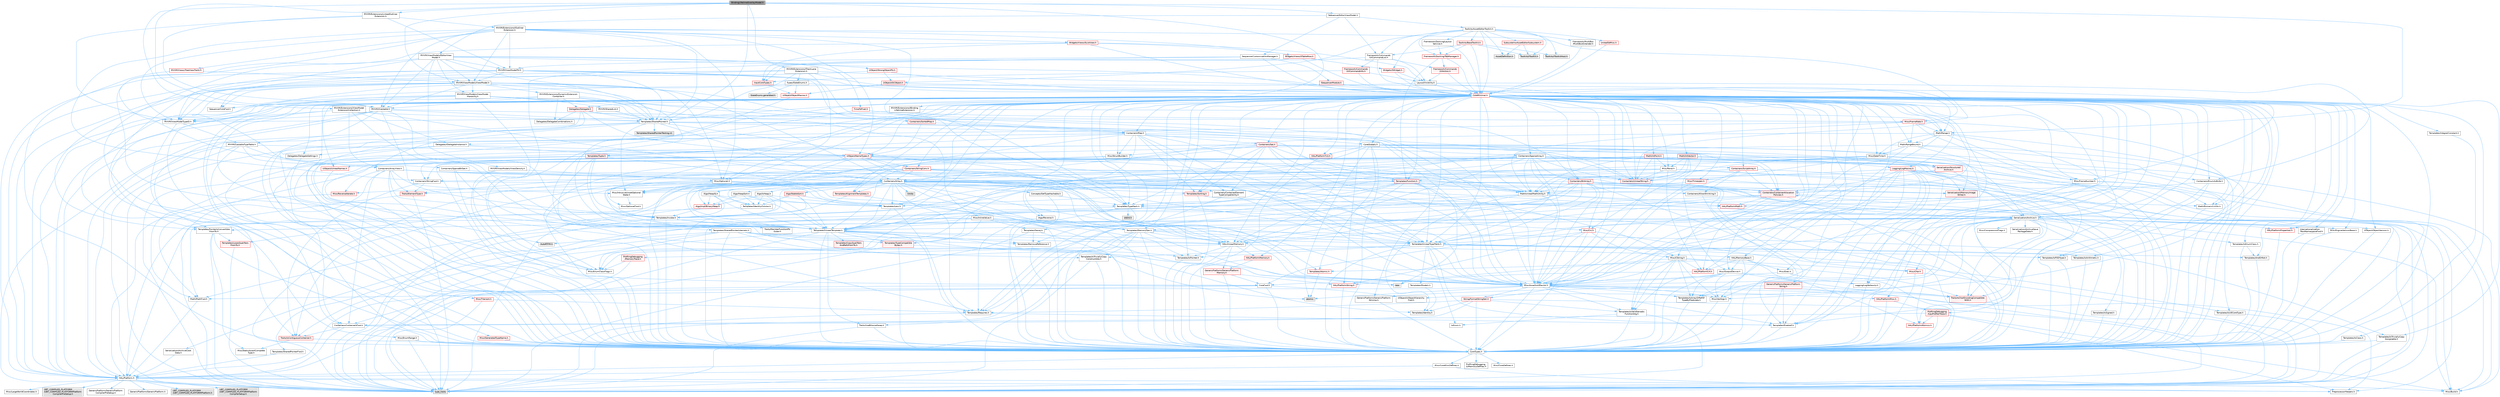 digraph "BindingLifetimeOverlayModel.h"
{
 // INTERACTIVE_SVG=YES
 // LATEX_PDF_SIZE
  bgcolor="transparent";
  edge [fontname=Helvetica,fontsize=10,labelfontname=Helvetica,labelfontsize=10];
  node [fontname=Helvetica,fontsize=10,shape=box,height=0.2,width=0.4];
  Node1 [id="Node000001",label="BindingLifetimeOverlayModel.h",height=0.2,width=0.4,color="gray40", fillcolor="grey60", style="filled", fontcolor="black",tooltip=" "];
  Node1 -> Node2 [id="edge1_Node000001_Node000002",color="steelblue1",style="solid",tooltip=" "];
  Node2 [id="Node000002",label="MVVM/Extensions/ITrackLane\lExtension.h",height=0.2,width=0.4,color="grey40", fillcolor="white", style="filled",URL="$d4/db4/ITrackLaneExtension_8h.html",tooltip=" "];
  Node2 -> Node3 [id="edge2_Node000002_Node000003",color="steelblue1",style="solid",tooltip=" "];
  Node3 [id="Node000003",label="HAL/Platform.h",height=0.2,width=0.4,color="grey40", fillcolor="white", style="filled",URL="$d9/dd0/Platform_8h.html",tooltip=" "];
  Node3 -> Node4 [id="edge3_Node000003_Node000004",color="steelblue1",style="solid",tooltip=" "];
  Node4 [id="Node000004",label="Misc/Build.h",height=0.2,width=0.4,color="grey40", fillcolor="white", style="filled",URL="$d3/dbb/Build_8h.html",tooltip=" "];
  Node3 -> Node5 [id="edge4_Node000003_Node000005",color="steelblue1",style="solid",tooltip=" "];
  Node5 [id="Node000005",label="Misc/LargeWorldCoordinates.h",height=0.2,width=0.4,color="grey40", fillcolor="white", style="filled",URL="$d2/dcb/LargeWorldCoordinates_8h.html",tooltip=" "];
  Node3 -> Node6 [id="edge5_Node000003_Node000006",color="steelblue1",style="solid",tooltip=" "];
  Node6 [id="Node000006",label="type_traits",height=0.2,width=0.4,color="grey60", fillcolor="#E0E0E0", style="filled",tooltip=" "];
  Node3 -> Node7 [id="edge6_Node000003_Node000007",color="steelblue1",style="solid",tooltip=" "];
  Node7 [id="Node000007",label="PreprocessorHelpers.h",height=0.2,width=0.4,color="grey40", fillcolor="white", style="filled",URL="$db/ddb/PreprocessorHelpers_8h.html",tooltip=" "];
  Node3 -> Node8 [id="edge7_Node000003_Node000008",color="steelblue1",style="solid",tooltip=" "];
  Node8 [id="Node000008",label="UBT_COMPILED_PLATFORM\l/UBT_COMPILED_PLATFORMPlatform\lCompilerPreSetup.h",height=0.2,width=0.4,color="grey60", fillcolor="#E0E0E0", style="filled",tooltip=" "];
  Node3 -> Node9 [id="edge8_Node000003_Node000009",color="steelblue1",style="solid",tooltip=" "];
  Node9 [id="Node000009",label="GenericPlatform/GenericPlatform\lCompilerPreSetup.h",height=0.2,width=0.4,color="grey40", fillcolor="white", style="filled",URL="$d9/dc8/GenericPlatformCompilerPreSetup_8h.html",tooltip=" "];
  Node3 -> Node10 [id="edge9_Node000003_Node000010",color="steelblue1",style="solid",tooltip=" "];
  Node10 [id="Node000010",label="GenericPlatform/GenericPlatform.h",height=0.2,width=0.4,color="grey40", fillcolor="white", style="filled",URL="$d6/d84/GenericPlatform_8h.html",tooltip=" "];
  Node3 -> Node11 [id="edge10_Node000003_Node000011",color="steelblue1",style="solid",tooltip=" "];
  Node11 [id="Node000011",label="UBT_COMPILED_PLATFORM\l/UBT_COMPILED_PLATFORMPlatform.h",height=0.2,width=0.4,color="grey60", fillcolor="#E0E0E0", style="filled",tooltip=" "];
  Node3 -> Node12 [id="edge11_Node000003_Node000012",color="steelblue1",style="solid",tooltip=" "];
  Node12 [id="Node000012",label="UBT_COMPILED_PLATFORM\l/UBT_COMPILED_PLATFORMPlatform\lCompilerSetup.h",height=0.2,width=0.4,color="grey60", fillcolor="#E0E0E0", style="filled",tooltip=" "];
  Node2 -> Node13 [id="edge12_Node000002_Node000013",color="steelblue1",style="solid",tooltip=" "];
  Node13 [id="Node000013",label="MVVM/ViewModelTypeID.h",height=0.2,width=0.4,color="grey40", fillcolor="white", style="filled",URL="$d7/d3e/ViewModelTypeID_8h.html",tooltip=" "];
  Node13 -> Node14 [id="edge13_Node000013_Node000014",color="steelblue1",style="solid",tooltip=" "];
  Node14 [id="Node000014",label="CoreTypes.h",height=0.2,width=0.4,color="grey40", fillcolor="white", style="filled",URL="$dc/dec/CoreTypes_8h.html",tooltip=" "];
  Node14 -> Node3 [id="edge14_Node000014_Node000003",color="steelblue1",style="solid",tooltip=" "];
  Node14 -> Node15 [id="edge15_Node000014_Node000015",color="steelblue1",style="solid",tooltip=" "];
  Node15 [id="Node000015",label="ProfilingDebugging\l/UMemoryDefines.h",height=0.2,width=0.4,color="grey40", fillcolor="white", style="filled",URL="$d2/da2/UMemoryDefines_8h.html",tooltip=" "];
  Node14 -> Node16 [id="edge16_Node000014_Node000016",color="steelblue1",style="solid",tooltip=" "];
  Node16 [id="Node000016",label="Misc/CoreMiscDefines.h",height=0.2,width=0.4,color="grey40", fillcolor="white", style="filled",URL="$da/d38/CoreMiscDefines_8h.html",tooltip=" "];
  Node16 -> Node3 [id="edge17_Node000016_Node000003",color="steelblue1",style="solid",tooltip=" "];
  Node16 -> Node7 [id="edge18_Node000016_Node000007",color="steelblue1",style="solid",tooltip=" "];
  Node14 -> Node17 [id="edge19_Node000014_Node000017",color="steelblue1",style="solid",tooltip=" "];
  Node17 [id="Node000017",label="Misc/CoreDefines.h",height=0.2,width=0.4,color="grey40", fillcolor="white", style="filled",URL="$d3/dd2/CoreDefines_8h.html",tooltip=" "];
  Node13 -> Node18 [id="edge20_Node000013_Node000018",color="steelblue1",style="solid",tooltip=" "];
  Node18 [id="Node000018",label="MVVM/CastableTypeTable.h",height=0.2,width=0.4,color="grey40", fillcolor="white", style="filled",URL="$d4/dab/CastableTypeTable_8h.html",tooltip=" "];
  Node18 -> Node14 [id="edge21_Node000018_Node000014",color="steelblue1",style="solid",tooltip=" "];
  Node18 -> Node3 [id="edge22_Node000018_Node000003",color="steelblue1",style="solid",tooltip=" "];
  Node18 -> Node19 [id="edge23_Node000018_Node000019",color="steelblue1",style="solid",tooltip=" "];
  Node19 [id="Node000019",label="Templates/UnrealTemplate.h",height=0.2,width=0.4,color="grey40", fillcolor="white", style="filled",URL="$d4/d24/UnrealTemplate_8h.html",tooltip=" "];
  Node19 -> Node14 [id="edge24_Node000019_Node000014",color="steelblue1",style="solid",tooltip=" "];
  Node19 -> Node20 [id="edge25_Node000019_Node000020",color="steelblue1",style="solid",tooltip=" "];
  Node20 [id="Node000020",label="Templates/IsPointer.h",height=0.2,width=0.4,color="grey40", fillcolor="white", style="filled",URL="$d7/d05/IsPointer_8h.html",tooltip=" "];
  Node20 -> Node14 [id="edge26_Node000020_Node000014",color="steelblue1",style="solid",tooltip=" "];
  Node19 -> Node21 [id="edge27_Node000019_Node000021",color="steelblue1",style="solid",tooltip=" "];
  Node21 [id="Node000021",label="HAL/UnrealMemory.h",height=0.2,width=0.4,color="grey40", fillcolor="white", style="filled",URL="$d9/d96/UnrealMemory_8h.html",tooltip=" "];
  Node21 -> Node14 [id="edge28_Node000021_Node000014",color="steelblue1",style="solid",tooltip=" "];
  Node21 -> Node22 [id="edge29_Node000021_Node000022",color="steelblue1",style="solid",tooltip=" "];
  Node22 [id="Node000022",label="GenericPlatform/GenericPlatform\lMemory.h",height=0.2,width=0.4,color="red", fillcolor="#FFF0F0", style="filled",URL="$dd/d22/GenericPlatformMemory_8h.html",tooltip=" "];
  Node22 -> Node23 [id="edge30_Node000022_Node000023",color="steelblue1",style="solid",tooltip=" "];
  Node23 [id="Node000023",label="CoreFwd.h",height=0.2,width=0.4,color="grey40", fillcolor="white", style="filled",URL="$d1/d1e/CoreFwd_8h.html",tooltip=" "];
  Node23 -> Node14 [id="edge31_Node000023_Node000014",color="steelblue1",style="solid",tooltip=" "];
  Node23 -> Node24 [id="edge32_Node000023_Node000024",color="steelblue1",style="solid",tooltip=" "];
  Node24 [id="Node000024",label="Containers/ContainersFwd.h",height=0.2,width=0.4,color="grey40", fillcolor="white", style="filled",URL="$d4/d0a/ContainersFwd_8h.html",tooltip=" "];
  Node24 -> Node3 [id="edge33_Node000024_Node000003",color="steelblue1",style="solid",tooltip=" "];
  Node24 -> Node14 [id="edge34_Node000024_Node000014",color="steelblue1",style="solid",tooltip=" "];
  Node24 -> Node25 [id="edge35_Node000024_Node000025",color="steelblue1",style="solid",tooltip=" "];
  Node25 [id="Node000025",label="Traits/IsContiguousContainer.h",height=0.2,width=0.4,color="red", fillcolor="#FFF0F0", style="filled",URL="$d5/d3c/IsContiguousContainer_8h.html",tooltip=" "];
  Node25 -> Node14 [id="edge36_Node000025_Node000014",color="steelblue1",style="solid",tooltip=" "];
  Node25 -> Node26 [id="edge37_Node000025_Node000026",color="steelblue1",style="solid",tooltip=" "];
  Node26 [id="Node000026",label="Misc/StaticAssertComplete\lType.h",height=0.2,width=0.4,color="grey40", fillcolor="white", style="filled",URL="$d5/d4e/StaticAssertCompleteType_8h.html",tooltip=" "];
  Node23 -> Node28 [id="edge38_Node000023_Node000028",color="steelblue1",style="solid",tooltip=" "];
  Node28 [id="Node000028",label="Math/MathFwd.h",height=0.2,width=0.4,color="grey40", fillcolor="white", style="filled",URL="$d2/d10/MathFwd_8h.html",tooltip=" "];
  Node28 -> Node3 [id="edge39_Node000028_Node000003",color="steelblue1",style="solid",tooltip=" "];
  Node23 -> Node29 [id="edge40_Node000023_Node000029",color="steelblue1",style="solid",tooltip=" "];
  Node29 [id="Node000029",label="UObject/UObjectHierarchy\lFwd.h",height=0.2,width=0.4,color="grey40", fillcolor="white", style="filled",URL="$d3/d13/UObjectHierarchyFwd_8h.html",tooltip=" "];
  Node22 -> Node14 [id="edge41_Node000022_Node000014",color="steelblue1",style="solid",tooltip=" "];
  Node22 -> Node30 [id="edge42_Node000022_Node000030",color="steelblue1",style="solid",tooltip=" "];
  Node30 [id="Node000030",label="HAL/PlatformString.h",height=0.2,width=0.4,color="red", fillcolor="#FFF0F0", style="filled",URL="$db/db5/PlatformString_8h.html",tooltip=" "];
  Node30 -> Node14 [id="edge43_Node000030_Node000014",color="steelblue1",style="solid",tooltip=" "];
  Node21 -> Node34 [id="edge44_Node000021_Node000034",color="steelblue1",style="solid",tooltip=" "];
  Node34 [id="Node000034",label="HAL/MemoryBase.h",height=0.2,width=0.4,color="grey40", fillcolor="white", style="filled",URL="$d6/d9f/MemoryBase_8h.html",tooltip=" "];
  Node34 -> Node14 [id="edge45_Node000034_Node000014",color="steelblue1",style="solid",tooltip=" "];
  Node34 -> Node35 [id="edge46_Node000034_Node000035",color="steelblue1",style="solid",tooltip=" "];
  Node35 [id="Node000035",label="HAL/PlatformAtomics.h",height=0.2,width=0.4,color="red", fillcolor="#FFF0F0", style="filled",URL="$d3/d36/PlatformAtomics_8h.html",tooltip=" "];
  Node35 -> Node14 [id="edge47_Node000035_Node000014",color="steelblue1",style="solid",tooltip=" "];
  Node34 -> Node38 [id="edge48_Node000034_Node000038",color="steelblue1",style="solid",tooltip=" "];
  Node38 [id="Node000038",label="HAL/PlatformCrt.h",height=0.2,width=0.4,color="red", fillcolor="#FFF0F0", style="filled",URL="$d8/d75/PlatformCrt_8h.html",tooltip=" "];
  Node38 -> Node39 [id="edge49_Node000038_Node000039",color="steelblue1",style="solid",tooltip=" "];
  Node39 [id="Node000039",label="new",height=0.2,width=0.4,color="grey60", fillcolor="#E0E0E0", style="filled",tooltip=" "];
  Node34 -> Node46 [id="edge50_Node000034_Node000046",color="steelblue1",style="solid",tooltip=" "];
  Node46 [id="Node000046",label="Misc/Exec.h",height=0.2,width=0.4,color="grey40", fillcolor="white", style="filled",URL="$de/ddb/Exec_8h.html",tooltip=" "];
  Node46 -> Node14 [id="edge51_Node000046_Node000014",color="steelblue1",style="solid",tooltip=" "];
  Node46 -> Node47 [id="edge52_Node000046_Node000047",color="steelblue1",style="solid",tooltip=" "];
  Node47 [id="Node000047",label="Misc/AssertionMacros.h",height=0.2,width=0.4,color="grey40", fillcolor="white", style="filled",URL="$d0/dfa/AssertionMacros_8h.html",tooltip=" "];
  Node47 -> Node14 [id="edge53_Node000047_Node000014",color="steelblue1",style="solid",tooltip=" "];
  Node47 -> Node3 [id="edge54_Node000047_Node000003",color="steelblue1",style="solid",tooltip=" "];
  Node47 -> Node48 [id="edge55_Node000047_Node000048",color="steelblue1",style="solid",tooltip=" "];
  Node48 [id="Node000048",label="HAL/PlatformMisc.h",height=0.2,width=0.4,color="red", fillcolor="#FFF0F0", style="filled",URL="$d0/df5/PlatformMisc_8h.html",tooltip=" "];
  Node48 -> Node14 [id="edge56_Node000048_Node000014",color="steelblue1",style="solid",tooltip=" "];
  Node48 -> Node59 [id="edge57_Node000048_Node000059",color="steelblue1",style="solid",tooltip=" "];
  Node59 [id="Node000059",label="ProfilingDebugging\l/CpuProfilerTrace.h",height=0.2,width=0.4,color="red", fillcolor="#FFF0F0", style="filled",URL="$da/dcb/CpuProfilerTrace_8h.html",tooltip=" "];
  Node59 -> Node14 [id="edge58_Node000059_Node000014",color="steelblue1",style="solid",tooltip=" "];
  Node59 -> Node24 [id="edge59_Node000059_Node000024",color="steelblue1",style="solid",tooltip=" "];
  Node59 -> Node35 [id="edge60_Node000059_Node000035",color="steelblue1",style="solid",tooltip=" "];
  Node59 -> Node7 [id="edge61_Node000059_Node000007",color="steelblue1",style="solid",tooltip=" "];
  Node59 -> Node4 [id="edge62_Node000059_Node000004",color="steelblue1",style="solid",tooltip=" "];
  Node47 -> Node7 [id="edge63_Node000047_Node000007",color="steelblue1",style="solid",tooltip=" "];
  Node47 -> Node64 [id="edge64_Node000047_Node000064",color="steelblue1",style="solid",tooltip=" "];
  Node64 [id="Node000064",label="Templates/EnableIf.h",height=0.2,width=0.4,color="grey40", fillcolor="white", style="filled",URL="$d7/d60/EnableIf_8h.html",tooltip=" "];
  Node64 -> Node14 [id="edge65_Node000064_Node000014",color="steelblue1",style="solid",tooltip=" "];
  Node47 -> Node65 [id="edge66_Node000047_Node000065",color="steelblue1",style="solid",tooltip=" "];
  Node65 [id="Node000065",label="Templates/IsArrayOrRefOf\lTypeByPredicate.h",height=0.2,width=0.4,color="grey40", fillcolor="white", style="filled",URL="$d6/da1/IsArrayOrRefOfTypeByPredicate_8h.html",tooltip=" "];
  Node65 -> Node14 [id="edge67_Node000065_Node000014",color="steelblue1",style="solid",tooltip=" "];
  Node47 -> Node66 [id="edge68_Node000047_Node000066",color="steelblue1",style="solid",tooltip=" "];
  Node66 [id="Node000066",label="Templates/IsValidVariadic\lFunctionArg.h",height=0.2,width=0.4,color="grey40", fillcolor="white", style="filled",URL="$d0/dc8/IsValidVariadicFunctionArg_8h.html",tooltip=" "];
  Node66 -> Node14 [id="edge69_Node000066_Node000014",color="steelblue1",style="solid",tooltip=" "];
  Node66 -> Node67 [id="edge70_Node000066_Node000067",color="steelblue1",style="solid",tooltip=" "];
  Node67 [id="Node000067",label="IsEnum.h",height=0.2,width=0.4,color="grey40", fillcolor="white", style="filled",URL="$d4/de5/IsEnum_8h.html",tooltip=" "];
  Node66 -> Node6 [id="edge71_Node000066_Node000006",color="steelblue1",style="solid",tooltip=" "];
  Node47 -> Node68 [id="edge72_Node000047_Node000068",color="steelblue1",style="solid",tooltip=" "];
  Node68 [id="Node000068",label="Traits/IsCharEncodingCompatible\lWith.h",height=0.2,width=0.4,color="red", fillcolor="#FFF0F0", style="filled",URL="$df/dd1/IsCharEncodingCompatibleWith_8h.html",tooltip=" "];
  Node68 -> Node6 [id="edge73_Node000068_Node000006",color="steelblue1",style="solid",tooltip=" "];
  Node47 -> Node70 [id="edge74_Node000047_Node000070",color="steelblue1",style="solid",tooltip=" "];
  Node70 [id="Node000070",label="Misc/VarArgs.h",height=0.2,width=0.4,color="grey40", fillcolor="white", style="filled",URL="$d5/d6f/VarArgs_8h.html",tooltip=" "];
  Node70 -> Node14 [id="edge75_Node000070_Node000014",color="steelblue1",style="solid",tooltip=" "];
  Node47 -> Node71 [id="edge76_Node000047_Node000071",color="steelblue1",style="solid",tooltip=" "];
  Node71 [id="Node000071",label="String/FormatStringSan.h",height=0.2,width=0.4,color="red", fillcolor="#FFF0F0", style="filled",URL="$d3/d8b/FormatStringSan_8h.html",tooltip=" "];
  Node71 -> Node6 [id="edge77_Node000071_Node000006",color="steelblue1",style="solid",tooltip=" "];
  Node71 -> Node14 [id="edge78_Node000071_Node000014",color="steelblue1",style="solid",tooltip=" "];
  Node71 -> Node72 [id="edge79_Node000071_Node000072",color="steelblue1",style="solid",tooltip=" "];
  Node72 [id="Node000072",label="Templates/Requires.h",height=0.2,width=0.4,color="grey40", fillcolor="white", style="filled",URL="$dc/d96/Requires_8h.html",tooltip=" "];
  Node72 -> Node64 [id="edge80_Node000072_Node000064",color="steelblue1",style="solid",tooltip=" "];
  Node72 -> Node6 [id="edge81_Node000072_Node000006",color="steelblue1",style="solid",tooltip=" "];
  Node71 -> Node73 [id="edge82_Node000071_Node000073",color="steelblue1",style="solid",tooltip=" "];
  Node73 [id="Node000073",label="Templates/Identity.h",height=0.2,width=0.4,color="grey40", fillcolor="white", style="filled",URL="$d0/dd5/Identity_8h.html",tooltip=" "];
  Node71 -> Node66 [id="edge83_Node000071_Node000066",color="steelblue1",style="solid",tooltip=" "];
  Node71 -> Node24 [id="edge84_Node000071_Node000024",color="steelblue1",style="solid",tooltip=" "];
  Node47 -> Node77 [id="edge85_Node000047_Node000077",color="steelblue1",style="solid",tooltip=" "];
  Node77 [id="Node000077",label="atomic",height=0.2,width=0.4,color="grey60", fillcolor="#E0E0E0", style="filled",tooltip=" "];
  Node34 -> Node78 [id="edge86_Node000034_Node000078",color="steelblue1",style="solid",tooltip=" "];
  Node78 [id="Node000078",label="Misc/OutputDevice.h",height=0.2,width=0.4,color="grey40", fillcolor="white", style="filled",URL="$d7/d32/OutputDevice_8h.html",tooltip=" "];
  Node78 -> Node23 [id="edge87_Node000078_Node000023",color="steelblue1",style="solid",tooltip=" "];
  Node78 -> Node14 [id="edge88_Node000078_Node000014",color="steelblue1",style="solid",tooltip=" "];
  Node78 -> Node79 [id="edge89_Node000078_Node000079",color="steelblue1",style="solid",tooltip=" "];
  Node79 [id="Node000079",label="Logging/LogVerbosity.h",height=0.2,width=0.4,color="grey40", fillcolor="white", style="filled",URL="$d2/d8f/LogVerbosity_8h.html",tooltip=" "];
  Node79 -> Node14 [id="edge90_Node000079_Node000014",color="steelblue1",style="solid",tooltip=" "];
  Node78 -> Node70 [id="edge91_Node000078_Node000070",color="steelblue1",style="solid",tooltip=" "];
  Node78 -> Node65 [id="edge92_Node000078_Node000065",color="steelblue1",style="solid",tooltip=" "];
  Node78 -> Node66 [id="edge93_Node000078_Node000066",color="steelblue1",style="solid",tooltip=" "];
  Node78 -> Node68 [id="edge94_Node000078_Node000068",color="steelblue1",style="solid",tooltip=" "];
  Node34 -> Node80 [id="edge95_Node000034_Node000080",color="steelblue1",style="solid",tooltip=" "];
  Node80 [id="Node000080",label="Templates/Atomic.h",height=0.2,width=0.4,color="red", fillcolor="#FFF0F0", style="filled",URL="$d3/d91/Atomic_8h.html",tooltip=" "];
  Node80 -> Node77 [id="edge96_Node000080_Node000077",color="steelblue1",style="solid",tooltip=" "];
  Node21 -> Node89 [id="edge97_Node000021_Node000089",color="steelblue1",style="solid",tooltip=" "];
  Node89 [id="Node000089",label="HAL/PlatformMemory.h",height=0.2,width=0.4,color="red", fillcolor="#FFF0F0", style="filled",URL="$de/d68/PlatformMemory_8h.html",tooltip=" "];
  Node89 -> Node14 [id="edge98_Node000089_Node000014",color="steelblue1",style="solid",tooltip=" "];
  Node89 -> Node22 [id="edge99_Node000089_Node000022",color="steelblue1",style="solid",tooltip=" "];
  Node21 -> Node91 [id="edge100_Node000021_Node000091",color="steelblue1",style="solid",tooltip=" "];
  Node91 [id="Node000091",label="ProfilingDebugging\l/MemoryTrace.h",height=0.2,width=0.4,color="red", fillcolor="#FFF0F0", style="filled",URL="$da/dd7/MemoryTrace_8h.html",tooltip=" "];
  Node91 -> Node3 [id="edge101_Node000091_Node000003",color="steelblue1",style="solid",tooltip=" "];
  Node91 -> Node55 [id="edge102_Node000091_Node000055",color="steelblue1",style="solid",tooltip=" "];
  Node55 [id="Node000055",label="Misc/EnumClassFlags.h",height=0.2,width=0.4,color="grey40", fillcolor="white", style="filled",URL="$d8/de7/EnumClassFlags_8h.html",tooltip=" "];
  Node21 -> Node20 [id="edge103_Node000021_Node000020",color="steelblue1",style="solid",tooltip=" "];
  Node19 -> Node92 [id="edge104_Node000019_Node000092",color="steelblue1",style="solid",tooltip=" "];
  Node92 [id="Node000092",label="Templates/CopyQualifiers\lAndRefsFromTo.h",height=0.2,width=0.4,color="red", fillcolor="#FFF0F0", style="filled",URL="$d3/db3/CopyQualifiersAndRefsFromTo_8h.html",tooltip=" "];
  Node19 -> Node94 [id="edge105_Node000019_Node000094",color="steelblue1",style="solid",tooltip=" "];
  Node94 [id="Node000094",label="Templates/UnrealTypeTraits.h",height=0.2,width=0.4,color="grey40", fillcolor="white", style="filled",URL="$d2/d2d/UnrealTypeTraits_8h.html",tooltip=" "];
  Node94 -> Node14 [id="edge106_Node000094_Node000014",color="steelblue1",style="solid",tooltip=" "];
  Node94 -> Node20 [id="edge107_Node000094_Node000020",color="steelblue1",style="solid",tooltip=" "];
  Node94 -> Node47 [id="edge108_Node000094_Node000047",color="steelblue1",style="solid",tooltip=" "];
  Node94 -> Node85 [id="edge109_Node000094_Node000085",color="steelblue1",style="solid",tooltip=" "];
  Node85 [id="Node000085",label="Templates/AndOrNot.h",height=0.2,width=0.4,color="grey40", fillcolor="white", style="filled",URL="$db/d0a/AndOrNot_8h.html",tooltip=" "];
  Node85 -> Node14 [id="edge110_Node000085_Node000014",color="steelblue1",style="solid",tooltip=" "];
  Node94 -> Node64 [id="edge111_Node000094_Node000064",color="steelblue1",style="solid",tooltip=" "];
  Node94 -> Node95 [id="edge112_Node000094_Node000095",color="steelblue1",style="solid",tooltip=" "];
  Node95 [id="Node000095",label="Templates/IsArithmetic.h",height=0.2,width=0.4,color="grey40", fillcolor="white", style="filled",URL="$d2/d5d/IsArithmetic_8h.html",tooltip=" "];
  Node95 -> Node14 [id="edge113_Node000095_Node000014",color="steelblue1",style="solid",tooltip=" "];
  Node94 -> Node67 [id="edge114_Node000094_Node000067",color="steelblue1",style="solid",tooltip=" "];
  Node94 -> Node96 [id="edge115_Node000094_Node000096",color="steelblue1",style="solid",tooltip=" "];
  Node96 [id="Node000096",label="Templates/Models.h",height=0.2,width=0.4,color="grey40", fillcolor="white", style="filled",URL="$d3/d0c/Models_8h.html",tooltip=" "];
  Node96 -> Node73 [id="edge116_Node000096_Node000073",color="steelblue1",style="solid",tooltip=" "];
  Node94 -> Node97 [id="edge117_Node000094_Node000097",color="steelblue1",style="solid",tooltip=" "];
  Node97 [id="Node000097",label="Templates/IsPODType.h",height=0.2,width=0.4,color="grey40", fillcolor="white", style="filled",URL="$d7/db1/IsPODType_8h.html",tooltip=" "];
  Node97 -> Node14 [id="edge118_Node000097_Node000014",color="steelblue1",style="solid",tooltip=" "];
  Node94 -> Node98 [id="edge119_Node000094_Node000098",color="steelblue1",style="solid",tooltip=" "];
  Node98 [id="Node000098",label="Templates/IsUECoreType.h",height=0.2,width=0.4,color="grey40", fillcolor="white", style="filled",URL="$d1/db8/IsUECoreType_8h.html",tooltip=" "];
  Node98 -> Node14 [id="edge120_Node000098_Node000014",color="steelblue1",style="solid",tooltip=" "];
  Node98 -> Node6 [id="edge121_Node000098_Node000006",color="steelblue1",style="solid",tooltip=" "];
  Node94 -> Node86 [id="edge122_Node000094_Node000086",color="steelblue1",style="solid",tooltip=" "];
  Node86 [id="Node000086",label="Templates/IsTriviallyCopy\lConstructible.h",height=0.2,width=0.4,color="grey40", fillcolor="white", style="filled",URL="$d3/d78/IsTriviallyCopyConstructible_8h.html",tooltip=" "];
  Node86 -> Node14 [id="edge123_Node000086_Node000014",color="steelblue1",style="solid",tooltip=" "];
  Node86 -> Node6 [id="edge124_Node000086_Node000006",color="steelblue1",style="solid",tooltip=" "];
  Node19 -> Node99 [id="edge125_Node000019_Node000099",color="steelblue1",style="solid",tooltip=" "];
  Node99 [id="Node000099",label="Templates/RemoveReference.h",height=0.2,width=0.4,color="grey40", fillcolor="white", style="filled",URL="$da/dbe/RemoveReference_8h.html",tooltip=" "];
  Node99 -> Node14 [id="edge126_Node000099_Node000014",color="steelblue1",style="solid",tooltip=" "];
  Node19 -> Node72 [id="edge127_Node000019_Node000072",color="steelblue1",style="solid",tooltip=" "];
  Node19 -> Node100 [id="edge128_Node000019_Node000100",color="steelblue1",style="solid",tooltip=" "];
  Node100 [id="Node000100",label="Templates/TypeCompatible\lBytes.h",height=0.2,width=0.4,color="red", fillcolor="#FFF0F0", style="filled",URL="$df/d0a/TypeCompatibleBytes_8h.html",tooltip=" "];
  Node100 -> Node14 [id="edge129_Node000100_Node000014",color="steelblue1",style="solid",tooltip=" "];
  Node100 -> Node39 [id="edge130_Node000100_Node000039",color="steelblue1",style="solid",tooltip=" "];
  Node100 -> Node6 [id="edge131_Node000100_Node000006",color="steelblue1",style="solid",tooltip=" "];
  Node19 -> Node73 [id="edge132_Node000019_Node000073",color="steelblue1",style="solid",tooltip=" "];
  Node19 -> Node25 [id="edge133_Node000019_Node000025",color="steelblue1",style="solid",tooltip=" "];
  Node19 -> Node101 [id="edge134_Node000019_Node000101",color="steelblue1",style="solid",tooltip=" "];
  Node101 [id="Node000101",label="Traits/UseBitwiseSwap.h",height=0.2,width=0.4,color="grey40", fillcolor="white", style="filled",URL="$db/df3/UseBitwiseSwap_8h.html",tooltip=" "];
  Node101 -> Node14 [id="edge135_Node000101_Node000014",color="steelblue1",style="solid",tooltip=" "];
  Node101 -> Node6 [id="edge136_Node000101_Node000006",color="steelblue1",style="solid",tooltip=" "];
  Node19 -> Node6 [id="edge137_Node000019_Node000006",color="steelblue1",style="solid",tooltip=" "];
  Node18 -> Node102 [id="edge138_Node000018_Node000102",color="steelblue1",style="solid",tooltip=" "];
  Node102 [id="Node000102",label="Containers/SparseBitSet.h",height=0.2,width=0.4,color="grey40", fillcolor="white", style="filled",URL="$d5/d37/SparseBitSet_8h.html",tooltip=" "];
  Node102 -> Node14 [id="edge139_Node000102_Node000014",color="steelblue1",style="solid",tooltip=" "];
  Node102 -> Node19 [id="edge140_Node000102_Node000019",color="steelblue1",style="solid",tooltip=" "];
  Node102 -> Node103 [id="edge141_Node000102_Node000103",color="steelblue1",style="solid",tooltip=" "];
  Node103 [id="Node000103",label="Containers/Array.h",height=0.2,width=0.4,color="grey40", fillcolor="white", style="filled",URL="$df/dd0/Array_8h.html",tooltip=" "];
  Node103 -> Node14 [id="edge142_Node000103_Node000014",color="steelblue1",style="solid",tooltip=" "];
  Node103 -> Node47 [id="edge143_Node000103_Node000047",color="steelblue1",style="solid",tooltip=" "];
  Node103 -> Node104 [id="edge144_Node000103_Node000104",color="steelblue1",style="solid",tooltip=" "];
  Node104 [id="Node000104",label="Misc/IntrusiveUnsetOptional\lState.h",height=0.2,width=0.4,color="grey40", fillcolor="white", style="filled",URL="$d2/d0a/IntrusiveUnsetOptionalState_8h.html",tooltip=" "];
  Node104 -> Node105 [id="edge145_Node000104_Node000105",color="steelblue1",style="solid",tooltip=" "];
  Node105 [id="Node000105",label="Misc/OptionalFwd.h",height=0.2,width=0.4,color="grey40", fillcolor="white", style="filled",URL="$dc/d50/OptionalFwd_8h.html",tooltip=" "];
  Node103 -> Node106 [id="edge146_Node000103_Node000106",color="steelblue1",style="solid",tooltip=" "];
  Node106 [id="Node000106",label="Misc/ReverseIterate.h",height=0.2,width=0.4,color="red", fillcolor="#FFF0F0", style="filled",URL="$db/de3/ReverseIterate_8h.html",tooltip=" "];
  Node106 -> Node3 [id="edge147_Node000106_Node000003",color="steelblue1",style="solid",tooltip=" "];
  Node103 -> Node21 [id="edge148_Node000103_Node000021",color="steelblue1",style="solid",tooltip=" "];
  Node103 -> Node94 [id="edge149_Node000103_Node000094",color="steelblue1",style="solid",tooltip=" "];
  Node103 -> Node19 [id="edge150_Node000103_Node000019",color="steelblue1",style="solid",tooltip=" "];
  Node103 -> Node108 [id="edge151_Node000103_Node000108",color="steelblue1",style="solid",tooltip=" "];
  Node108 [id="Node000108",label="Containers/AllowShrinking.h",height=0.2,width=0.4,color="grey40", fillcolor="white", style="filled",URL="$d7/d1a/AllowShrinking_8h.html",tooltip=" "];
  Node108 -> Node14 [id="edge152_Node000108_Node000014",color="steelblue1",style="solid",tooltip=" "];
  Node103 -> Node109 [id="edge153_Node000103_Node000109",color="steelblue1",style="solid",tooltip=" "];
  Node109 [id="Node000109",label="Containers/ContainerAllocation\lPolicies.h",height=0.2,width=0.4,color="red", fillcolor="#FFF0F0", style="filled",URL="$d7/dff/ContainerAllocationPolicies_8h.html",tooltip=" "];
  Node109 -> Node14 [id="edge154_Node000109_Node000014",color="steelblue1",style="solid",tooltip=" "];
  Node109 -> Node109 [id="edge155_Node000109_Node000109",color="steelblue1",style="solid",tooltip=" "];
  Node109 -> Node111 [id="edge156_Node000109_Node000111",color="steelblue1",style="solid",tooltip=" "];
  Node111 [id="Node000111",label="HAL/PlatformMath.h",height=0.2,width=0.4,color="red", fillcolor="#FFF0F0", style="filled",URL="$dc/d53/PlatformMath_8h.html",tooltip=" "];
  Node111 -> Node14 [id="edge157_Node000111_Node000014",color="steelblue1",style="solid",tooltip=" "];
  Node109 -> Node21 [id="edge158_Node000109_Node000021",color="steelblue1",style="solid",tooltip=" "];
  Node109 -> Node53 [id="edge159_Node000109_Node000053",color="steelblue1",style="solid",tooltip=" "];
  Node53 [id="Node000053",label="Math/NumericLimits.h",height=0.2,width=0.4,color="grey40", fillcolor="white", style="filled",URL="$df/d1b/NumericLimits_8h.html",tooltip=" "];
  Node53 -> Node14 [id="edge160_Node000053_Node000014",color="steelblue1",style="solid",tooltip=" "];
  Node109 -> Node47 [id="edge161_Node000109_Node000047",color="steelblue1",style="solid",tooltip=" "];
  Node109 -> Node120 [id="edge162_Node000109_Node000120",color="steelblue1",style="solid",tooltip=" "];
  Node120 [id="Node000120",label="Templates/MemoryOps.h",height=0.2,width=0.4,color="grey40", fillcolor="white", style="filled",URL="$db/dea/MemoryOps_8h.html",tooltip=" "];
  Node120 -> Node14 [id="edge163_Node000120_Node000014",color="steelblue1",style="solid",tooltip=" "];
  Node120 -> Node21 [id="edge164_Node000120_Node000021",color="steelblue1",style="solid",tooltip=" "];
  Node120 -> Node87 [id="edge165_Node000120_Node000087",color="steelblue1",style="solid",tooltip=" "];
  Node87 [id="Node000087",label="Templates/IsTriviallyCopy\lAssignable.h",height=0.2,width=0.4,color="grey40", fillcolor="white", style="filled",URL="$d2/df2/IsTriviallyCopyAssignable_8h.html",tooltip=" "];
  Node87 -> Node14 [id="edge166_Node000087_Node000014",color="steelblue1",style="solid",tooltip=" "];
  Node87 -> Node6 [id="edge167_Node000087_Node000006",color="steelblue1",style="solid",tooltip=" "];
  Node120 -> Node86 [id="edge168_Node000120_Node000086",color="steelblue1",style="solid",tooltip=" "];
  Node120 -> Node72 [id="edge169_Node000120_Node000072",color="steelblue1",style="solid",tooltip=" "];
  Node120 -> Node94 [id="edge170_Node000120_Node000094",color="steelblue1",style="solid",tooltip=" "];
  Node120 -> Node101 [id="edge171_Node000120_Node000101",color="steelblue1",style="solid",tooltip=" "];
  Node120 -> Node39 [id="edge172_Node000120_Node000039",color="steelblue1",style="solid",tooltip=" "];
  Node120 -> Node6 [id="edge173_Node000120_Node000006",color="steelblue1",style="solid",tooltip=" "];
  Node109 -> Node100 [id="edge174_Node000109_Node000100",color="steelblue1",style="solid",tooltip=" "];
  Node109 -> Node6 [id="edge175_Node000109_Node000006",color="steelblue1",style="solid",tooltip=" "];
  Node103 -> Node121 [id="edge176_Node000103_Node000121",color="steelblue1",style="solid",tooltip=" "];
  Node121 [id="Node000121",label="Containers/ContainerElement\lTypeCompatibility.h",height=0.2,width=0.4,color="grey40", fillcolor="white", style="filled",URL="$df/ddf/ContainerElementTypeCompatibility_8h.html",tooltip=" "];
  Node121 -> Node14 [id="edge177_Node000121_Node000014",color="steelblue1",style="solid",tooltip=" "];
  Node121 -> Node94 [id="edge178_Node000121_Node000094",color="steelblue1",style="solid",tooltip=" "];
  Node103 -> Node122 [id="edge179_Node000103_Node000122",color="steelblue1",style="solid",tooltip=" "];
  Node122 [id="Node000122",label="Serialization/Archive.h",height=0.2,width=0.4,color="grey40", fillcolor="white", style="filled",URL="$d7/d3b/Archive_8h.html",tooltip=" "];
  Node122 -> Node23 [id="edge180_Node000122_Node000023",color="steelblue1",style="solid",tooltip=" "];
  Node122 -> Node14 [id="edge181_Node000122_Node000014",color="steelblue1",style="solid",tooltip=" "];
  Node122 -> Node123 [id="edge182_Node000122_Node000123",color="steelblue1",style="solid",tooltip=" "];
  Node123 [id="Node000123",label="HAL/PlatformProperties.h",height=0.2,width=0.4,color="red", fillcolor="#FFF0F0", style="filled",URL="$d9/db0/PlatformProperties_8h.html",tooltip=" "];
  Node123 -> Node14 [id="edge183_Node000123_Node000014",color="steelblue1",style="solid",tooltip=" "];
  Node122 -> Node126 [id="edge184_Node000122_Node000126",color="steelblue1",style="solid",tooltip=" "];
  Node126 [id="Node000126",label="Internationalization\l/TextNamespaceFwd.h",height=0.2,width=0.4,color="grey40", fillcolor="white", style="filled",URL="$d8/d97/TextNamespaceFwd_8h.html",tooltip=" "];
  Node126 -> Node14 [id="edge185_Node000126_Node000014",color="steelblue1",style="solid",tooltip=" "];
  Node122 -> Node28 [id="edge186_Node000122_Node000028",color="steelblue1",style="solid",tooltip=" "];
  Node122 -> Node47 [id="edge187_Node000122_Node000047",color="steelblue1",style="solid",tooltip=" "];
  Node122 -> Node4 [id="edge188_Node000122_Node000004",color="steelblue1",style="solid",tooltip=" "];
  Node122 -> Node54 [id="edge189_Node000122_Node000054",color="steelblue1",style="solid",tooltip=" "];
  Node54 [id="Node000054",label="Misc/CompressionFlags.h",height=0.2,width=0.4,color="grey40", fillcolor="white", style="filled",URL="$d9/d76/CompressionFlags_8h.html",tooltip=" "];
  Node122 -> Node127 [id="edge190_Node000122_Node000127",color="steelblue1",style="solid",tooltip=" "];
  Node127 [id="Node000127",label="Misc/EngineVersionBase.h",height=0.2,width=0.4,color="grey40", fillcolor="white", style="filled",URL="$d5/d2b/EngineVersionBase_8h.html",tooltip=" "];
  Node127 -> Node14 [id="edge191_Node000127_Node000014",color="steelblue1",style="solid",tooltip=" "];
  Node122 -> Node70 [id="edge192_Node000122_Node000070",color="steelblue1",style="solid",tooltip=" "];
  Node122 -> Node128 [id="edge193_Node000122_Node000128",color="steelblue1",style="solid",tooltip=" "];
  Node128 [id="Node000128",label="Serialization/ArchiveCook\lData.h",height=0.2,width=0.4,color="grey40", fillcolor="white", style="filled",URL="$dc/db6/ArchiveCookData_8h.html",tooltip=" "];
  Node128 -> Node3 [id="edge194_Node000128_Node000003",color="steelblue1",style="solid",tooltip=" "];
  Node122 -> Node129 [id="edge195_Node000122_Node000129",color="steelblue1",style="solid",tooltip=" "];
  Node129 [id="Node000129",label="Serialization/ArchiveSave\lPackageData.h",height=0.2,width=0.4,color="grey40", fillcolor="white", style="filled",URL="$d1/d37/ArchiveSavePackageData_8h.html",tooltip=" "];
  Node122 -> Node64 [id="edge196_Node000122_Node000064",color="steelblue1",style="solid",tooltip=" "];
  Node122 -> Node65 [id="edge197_Node000122_Node000065",color="steelblue1",style="solid",tooltip=" "];
  Node122 -> Node130 [id="edge198_Node000122_Node000130",color="steelblue1",style="solid",tooltip=" "];
  Node130 [id="Node000130",label="Templates/IsEnumClass.h",height=0.2,width=0.4,color="grey40", fillcolor="white", style="filled",URL="$d7/d15/IsEnumClass_8h.html",tooltip=" "];
  Node130 -> Node14 [id="edge199_Node000130_Node000014",color="steelblue1",style="solid",tooltip=" "];
  Node130 -> Node85 [id="edge200_Node000130_Node000085",color="steelblue1",style="solid",tooltip=" "];
  Node122 -> Node116 [id="edge201_Node000122_Node000116",color="steelblue1",style="solid",tooltip=" "];
  Node116 [id="Node000116",label="Templates/IsSigned.h",height=0.2,width=0.4,color="grey40", fillcolor="white", style="filled",URL="$d8/dd8/IsSigned_8h.html",tooltip=" "];
  Node116 -> Node14 [id="edge202_Node000116_Node000014",color="steelblue1",style="solid",tooltip=" "];
  Node122 -> Node66 [id="edge203_Node000122_Node000066",color="steelblue1",style="solid",tooltip=" "];
  Node122 -> Node19 [id="edge204_Node000122_Node000019",color="steelblue1",style="solid",tooltip=" "];
  Node122 -> Node68 [id="edge205_Node000122_Node000068",color="steelblue1",style="solid",tooltip=" "];
  Node122 -> Node131 [id="edge206_Node000122_Node000131",color="steelblue1",style="solid",tooltip=" "];
  Node131 [id="Node000131",label="UObject/ObjectVersion.h",height=0.2,width=0.4,color="grey40", fillcolor="white", style="filled",URL="$da/d63/ObjectVersion_8h.html",tooltip=" "];
  Node131 -> Node14 [id="edge207_Node000131_Node000014",color="steelblue1",style="solid",tooltip=" "];
  Node103 -> Node132 [id="edge208_Node000103_Node000132",color="steelblue1",style="solid",tooltip=" "];
  Node132 [id="Node000132",label="Serialization/MemoryImage\lWriter.h",height=0.2,width=0.4,color="red", fillcolor="#FFF0F0", style="filled",URL="$d0/d08/MemoryImageWriter_8h.html",tooltip=" "];
  Node132 -> Node14 [id="edge209_Node000132_Node000014",color="steelblue1",style="solid",tooltip=" "];
  Node103 -> Node146 [id="edge210_Node000103_Node000146",color="steelblue1",style="solid",tooltip=" "];
  Node146 [id="Node000146",label="Algo/Heapify.h",height=0.2,width=0.4,color="grey40", fillcolor="white", style="filled",URL="$d0/d2a/Heapify_8h.html",tooltip=" "];
  Node146 -> Node147 [id="edge211_Node000146_Node000147",color="steelblue1",style="solid",tooltip=" "];
  Node147 [id="Node000147",label="Algo/Impl/BinaryHeap.h",height=0.2,width=0.4,color="red", fillcolor="#FFF0F0", style="filled",URL="$d7/da3/Algo_2Impl_2BinaryHeap_8h.html",tooltip=" "];
  Node147 -> Node148 [id="edge212_Node000147_Node000148",color="steelblue1",style="solid",tooltip=" "];
  Node148 [id="Node000148",label="Templates/Invoke.h",height=0.2,width=0.4,color="grey40", fillcolor="white", style="filled",URL="$d7/deb/Invoke_8h.html",tooltip=" "];
  Node148 -> Node14 [id="edge213_Node000148_Node000014",color="steelblue1",style="solid",tooltip=" "];
  Node148 -> Node149 [id="edge214_Node000148_Node000149",color="steelblue1",style="solid",tooltip=" "];
  Node149 [id="Node000149",label="Traits/MemberFunctionPtr\lOuter.h",height=0.2,width=0.4,color="grey40", fillcolor="white", style="filled",URL="$db/da7/MemberFunctionPtrOuter_8h.html",tooltip=" "];
  Node148 -> Node19 [id="edge215_Node000148_Node000019",color="steelblue1",style="solid",tooltip=" "];
  Node148 -> Node6 [id="edge216_Node000148_Node000006",color="steelblue1",style="solid",tooltip=" "];
  Node147 -> Node6 [id="edge217_Node000147_Node000006",color="steelblue1",style="solid",tooltip=" "];
  Node146 -> Node152 [id="edge218_Node000146_Node000152",color="steelblue1",style="solid",tooltip=" "];
  Node152 [id="Node000152",label="Templates/IdentityFunctor.h",height=0.2,width=0.4,color="grey40", fillcolor="white", style="filled",URL="$d7/d2e/IdentityFunctor_8h.html",tooltip=" "];
  Node152 -> Node3 [id="edge219_Node000152_Node000003",color="steelblue1",style="solid",tooltip=" "];
  Node146 -> Node148 [id="edge220_Node000146_Node000148",color="steelblue1",style="solid",tooltip=" "];
  Node146 -> Node153 [id="edge221_Node000146_Node000153",color="steelblue1",style="solid",tooltip=" "];
  Node153 [id="Node000153",label="Templates/Less.h",height=0.2,width=0.4,color="grey40", fillcolor="white", style="filled",URL="$de/dc8/Less_8h.html",tooltip=" "];
  Node153 -> Node14 [id="edge222_Node000153_Node000014",color="steelblue1",style="solid",tooltip=" "];
  Node153 -> Node19 [id="edge223_Node000153_Node000019",color="steelblue1",style="solid",tooltip=" "];
  Node146 -> Node19 [id="edge224_Node000146_Node000019",color="steelblue1",style="solid",tooltip=" "];
  Node103 -> Node154 [id="edge225_Node000103_Node000154",color="steelblue1",style="solid",tooltip=" "];
  Node154 [id="Node000154",label="Algo/HeapSort.h",height=0.2,width=0.4,color="grey40", fillcolor="white", style="filled",URL="$d3/d92/HeapSort_8h.html",tooltip=" "];
  Node154 -> Node147 [id="edge226_Node000154_Node000147",color="steelblue1",style="solid",tooltip=" "];
  Node154 -> Node152 [id="edge227_Node000154_Node000152",color="steelblue1",style="solid",tooltip=" "];
  Node154 -> Node153 [id="edge228_Node000154_Node000153",color="steelblue1",style="solid",tooltip=" "];
  Node154 -> Node19 [id="edge229_Node000154_Node000019",color="steelblue1",style="solid",tooltip=" "];
  Node103 -> Node155 [id="edge230_Node000103_Node000155",color="steelblue1",style="solid",tooltip=" "];
  Node155 [id="Node000155",label="Algo/IsHeap.h",height=0.2,width=0.4,color="grey40", fillcolor="white", style="filled",URL="$de/d32/IsHeap_8h.html",tooltip=" "];
  Node155 -> Node147 [id="edge231_Node000155_Node000147",color="steelblue1",style="solid",tooltip=" "];
  Node155 -> Node152 [id="edge232_Node000155_Node000152",color="steelblue1",style="solid",tooltip=" "];
  Node155 -> Node148 [id="edge233_Node000155_Node000148",color="steelblue1",style="solid",tooltip=" "];
  Node155 -> Node153 [id="edge234_Node000155_Node000153",color="steelblue1",style="solid",tooltip=" "];
  Node155 -> Node19 [id="edge235_Node000155_Node000019",color="steelblue1",style="solid",tooltip=" "];
  Node103 -> Node147 [id="edge236_Node000103_Node000147",color="steelblue1",style="solid",tooltip=" "];
  Node103 -> Node156 [id="edge237_Node000103_Node000156",color="steelblue1",style="solid",tooltip=" "];
  Node156 [id="Node000156",label="Algo/StableSort.h",height=0.2,width=0.4,color="red", fillcolor="#FFF0F0", style="filled",URL="$d7/d3c/StableSort_8h.html",tooltip=" "];
  Node156 -> Node152 [id="edge238_Node000156_Node000152",color="steelblue1",style="solid",tooltip=" "];
  Node156 -> Node148 [id="edge239_Node000156_Node000148",color="steelblue1",style="solid",tooltip=" "];
  Node156 -> Node153 [id="edge240_Node000156_Node000153",color="steelblue1",style="solid",tooltip=" "];
  Node156 -> Node19 [id="edge241_Node000156_Node000019",color="steelblue1",style="solid",tooltip=" "];
  Node103 -> Node159 [id="edge242_Node000103_Node000159",color="steelblue1",style="solid",tooltip=" "];
  Node159 [id="Node000159",label="Concepts/GetTypeHashable.h",height=0.2,width=0.4,color="grey40", fillcolor="white", style="filled",URL="$d3/da2/GetTypeHashable_8h.html",tooltip=" "];
  Node159 -> Node14 [id="edge243_Node000159_Node000014",color="steelblue1",style="solid",tooltip=" "];
  Node159 -> Node137 [id="edge244_Node000159_Node000137",color="steelblue1",style="solid",tooltip=" "];
  Node137 [id="Node000137",label="Templates/TypeHash.h",height=0.2,width=0.4,color="grey40", fillcolor="white", style="filled",URL="$d1/d62/TypeHash_8h.html",tooltip=" "];
  Node137 -> Node14 [id="edge245_Node000137_Node000014",color="steelblue1",style="solid",tooltip=" "];
  Node137 -> Node72 [id="edge246_Node000137_Node000072",color="steelblue1",style="solid",tooltip=" "];
  Node137 -> Node138 [id="edge247_Node000137_Node000138",color="steelblue1",style="solid",tooltip=" "];
  Node138 [id="Node000138",label="Misc/Crc.h",height=0.2,width=0.4,color="red", fillcolor="#FFF0F0", style="filled",URL="$d4/dd2/Crc_8h.html",tooltip=" "];
  Node138 -> Node14 [id="edge248_Node000138_Node000014",color="steelblue1",style="solid",tooltip=" "];
  Node138 -> Node30 [id="edge249_Node000138_Node000030",color="steelblue1",style="solid",tooltip=" "];
  Node138 -> Node47 [id="edge250_Node000138_Node000047",color="steelblue1",style="solid",tooltip=" "];
  Node138 -> Node139 [id="edge251_Node000138_Node000139",color="steelblue1",style="solid",tooltip=" "];
  Node139 [id="Node000139",label="Misc/CString.h",height=0.2,width=0.4,color="grey40", fillcolor="white", style="filled",URL="$d2/d49/CString_8h.html",tooltip=" "];
  Node139 -> Node14 [id="edge252_Node000139_Node000014",color="steelblue1",style="solid",tooltip=" "];
  Node139 -> Node38 [id="edge253_Node000139_Node000038",color="steelblue1",style="solid",tooltip=" "];
  Node139 -> Node30 [id="edge254_Node000139_Node000030",color="steelblue1",style="solid",tooltip=" "];
  Node139 -> Node47 [id="edge255_Node000139_Node000047",color="steelblue1",style="solid",tooltip=" "];
  Node139 -> Node140 [id="edge256_Node000139_Node000140",color="steelblue1",style="solid",tooltip=" "];
  Node140 [id="Node000140",label="Misc/Char.h",height=0.2,width=0.4,color="red", fillcolor="#FFF0F0", style="filled",URL="$d0/d58/Char_8h.html",tooltip=" "];
  Node140 -> Node14 [id="edge257_Node000140_Node000014",color="steelblue1",style="solid",tooltip=" "];
  Node140 -> Node6 [id="edge258_Node000140_Node000006",color="steelblue1",style="solid",tooltip=" "];
  Node139 -> Node70 [id="edge259_Node000139_Node000070",color="steelblue1",style="solid",tooltip=" "];
  Node139 -> Node65 [id="edge260_Node000139_Node000065",color="steelblue1",style="solid",tooltip=" "];
  Node139 -> Node66 [id="edge261_Node000139_Node000066",color="steelblue1",style="solid",tooltip=" "];
  Node139 -> Node68 [id="edge262_Node000139_Node000068",color="steelblue1",style="solid",tooltip=" "];
  Node138 -> Node140 [id="edge263_Node000138_Node000140",color="steelblue1",style="solid",tooltip=" "];
  Node138 -> Node94 [id="edge264_Node000138_Node000094",color="steelblue1",style="solid",tooltip=" "];
  Node137 -> Node143 [id="edge265_Node000137_Node000143",color="steelblue1",style="solid",tooltip=" "];
  Node143 [id="Node000143",label="stdint.h",height=0.2,width=0.4,color="grey60", fillcolor="#E0E0E0", style="filled",tooltip=" "];
  Node137 -> Node6 [id="edge266_Node000137_Node000006",color="steelblue1",style="solid",tooltip=" "];
  Node103 -> Node152 [id="edge267_Node000103_Node000152",color="steelblue1",style="solid",tooltip=" "];
  Node103 -> Node148 [id="edge268_Node000103_Node000148",color="steelblue1",style="solid",tooltip=" "];
  Node103 -> Node153 [id="edge269_Node000103_Node000153",color="steelblue1",style="solid",tooltip=" "];
  Node103 -> Node160 [id="edge270_Node000103_Node000160",color="steelblue1",style="solid",tooltip=" "];
  Node160 [id="Node000160",label="Templates/LosesQualifiers\lFromTo.h",height=0.2,width=0.4,color="red", fillcolor="#FFF0F0", style="filled",URL="$d2/db3/LosesQualifiersFromTo_8h.html",tooltip=" "];
  Node160 -> Node6 [id="edge271_Node000160_Node000006",color="steelblue1",style="solid",tooltip=" "];
  Node103 -> Node72 [id="edge272_Node000103_Node000072",color="steelblue1",style="solid",tooltip=" "];
  Node103 -> Node161 [id="edge273_Node000103_Node000161",color="steelblue1",style="solid",tooltip=" "];
  Node161 [id="Node000161",label="Templates/Sorting.h",height=0.2,width=0.4,color="red", fillcolor="#FFF0F0", style="filled",URL="$d3/d9e/Sorting_8h.html",tooltip=" "];
  Node161 -> Node14 [id="edge274_Node000161_Node000014",color="steelblue1",style="solid",tooltip=" "];
  Node161 -> Node111 [id="edge275_Node000161_Node000111",color="steelblue1",style="solid",tooltip=" "];
  Node161 -> Node153 [id="edge276_Node000161_Node000153",color="steelblue1",style="solid",tooltip=" "];
  Node103 -> Node165 [id="edge277_Node000103_Node000165",color="steelblue1",style="solid",tooltip=" "];
  Node165 [id="Node000165",label="Templates/AlignmentTemplates.h",height=0.2,width=0.4,color="red", fillcolor="#FFF0F0", style="filled",URL="$dd/d32/AlignmentTemplates_8h.html",tooltip=" "];
  Node165 -> Node14 [id="edge278_Node000165_Node000014",color="steelblue1",style="solid",tooltip=" "];
  Node165 -> Node20 [id="edge279_Node000165_Node000020",color="steelblue1",style="solid",tooltip=" "];
  Node103 -> Node51 [id="edge280_Node000103_Node000051",color="steelblue1",style="solid",tooltip=" "];
  Node51 [id="Node000051",label="Traits/ElementType.h",height=0.2,width=0.4,color="red", fillcolor="#FFF0F0", style="filled",URL="$d5/d4f/ElementType_8h.html",tooltip=" "];
  Node51 -> Node3 [id="edge281_Node000051_Node000003",color="steelblue1",style="solid",tooltip=" "];
  Node51 -> Node6 [id="edge282_Node000051_Node000006",color="steelblue1",style="solid",tooltip=" "];
  Node103 -> Node117 [id="edge283_Node000103_Node000117",color="steelblue1",style="solid",tooltip=" "];
  Node117 [id="Node000117",label="limits",height=0.2,width=0.4,color="grey60", fillcolor="#E0E0E0", style="filled",tooltip=" "];
  Node103 -> Node6 [id="edge284_Node000103_Node000006",color="steelblue1",style="solid",tooltip=" "];
  Node18 -> Node166 [id="edge285_Node000018_Node000166",color="steelblue1",style="solid",tooltip=" "];
  Node166 [id="Node000166",label="UObject/NameTypes.h",height=0.2,width=0.4,color="red", fillcolor="#FFF0F0", style="filled",URL="$d6/d35/NameTypes_8h.html",tooltip=" "];
  Node166 -> Node14 [id="edge286_Node000166_Node000014",color="steelblue1",style="solid",tooltip=" "];
  Node166 -> Node47 [id="edge287_Node000166_Node000047",color="steelblue1",style="solid",tooltip=" "];
  Node166 -> Node21 [id="edge288_Node000166_Node000021",color="steelblue1",style="solid",tooltip=" "];
  Node166 -> Node94 [id="edge289_Node000166_Node000094",color="steelblue1",style="solid",tooltip=" "];
  Node166 -> Node19 [id="edge290_Node000166_Node000019",color="steelblue1",style="solid",tooltip=" "];
  Node166 -> Node167 [id="edge291_Node000166_Node000167",color="steelblue1",style="solid",tooltip=" "];
  Node167 [id="Node000167",label="Containers/UnrealString.h",height=0.2,width=0.4,color="red", fillcolor="#FFF0F0", style="filled",URL="$d5/dba/UnrealString_8h.html",tooltip=" "];
  Node166 -> Node174 [id="edge292_Node000166_Node000174",color="steelblue1",style="solid",tooltip=" "];
  Node174 [id="Node000174",label="Containers/StringConv.h",height=0.2,width=0.4,color="red", fillcolor="#FFF0F0", style="filled",URL="$d3/ddf/StringConv_8h.html",tooltip=" "];
  Node174 -> Node14 [id="edge293_Node000174_Node000014",color="steelblue1",style="solid",tooltip=" "];
  Node174 -> Node47 [id="edge294_Node000174_Node000047",color="steelblue1",style="solid",tooltip=" "];
  Node174 -> Node109 [id="edge295_Node000174_Node000109",color="steelblue1",style="solid",tooltip=" "];
  Node174 -> Node103 [id="edge296_Node000174_Node000103",color="steelblue1",style="solid",tooltip=" "];
  Node174 -> Node139 [id="edge297_Node000174_Node000139",color="steelblue1",style="solid",tooltip=" "];
  Node174 -> Node19 [id="edge298_Node000174_Node000019",color="steelblue1",style="solid",tooltip=" "];
  Node174 -> Node94 [id="edge299_Node000174_Node000094",color="steelblue1",style="solid",tooltip=" "];
  Node174 -> Node51 [id="edge300_Node000174_Node000051",color="steelblue1",style="solid",tooltip=" "];
  Node174 -> Node68 [id="edge301_Node000174_Node000068",color="steelblue1",style="solid",tooltip=" "];
  Node174 -> Node25 [id="edge302_Node000174_Node000025",color="steelblue1",style="solid",tooltip=" "];
  Node174 -> Node6 [id="edge303_Node000174_Node000006",color="steelblue1",style="solid",tooltip=" "];
  Node166 -> Node50 [id="edge304_Node000166_Node000050",color="steelblue1",style="solid",tooltip=" "];
  Node50 [id="Node000050",label="Containers/StringFwd.h",height=0.2,width=0.4,color="grey40", fillcolor="white", style="filled",URL="$df/d37/StringFwd_8h.html",tooltip=" "];
  Node50 -> Node14 [id="edge305_Node000050_Node000014",color="steelblue1",style="solid",tooltip=" "];
  Node50 -> Node51 [id="edge306_Node000050_Node000051",color="steelblue1",style="solid",tooltip=" "];
  Node50 -> Node25 [id="edge307_Node000050_Node000025",color="steelblue1",style="solid",tooltip=" "];
  Node166 -> Node176 [id="edge308_Node000166_Node000176",color="steelblue1",style="solid",tooltip=" "];
  Node176 [id="Node000176",label="UObject/UnrealNames.h",height=0.2,width=0.4,color="red", fillcolor="#FFF0F0", style="filled",URL="$d8/db1/UnrealNames_8h.html",tooltip=" "];
  Node176 -> Node14 [id="edge309_Node000176_Node000014",color="steelblue1",style="solid",tooltip=" "];
  Node166 -> Node80 [id="edge310_Node000166_Node000080",color="steelblue1",style="solid",tooltip=" "];
  Node166 -> Node104 [id="edge311_Node000166_Node000104",color="steelblue1",style="solid",tooltip=" "];
  Node18 -> Node6 [id="edge312_Node000018_Node000006",color="steelblue1",style="solid",tooltip=" "];
  Node2 -> Node184 [id="edge313_Node000002_Node000184",color="steelblue1",style="solid",tooltip=" "];
  Node184 [id="Node000184",label="Math/Range.h",height=0.2,width=0.4,color="grey40", fillcolor="white", style="filled",URL="$d9/db6/Range_8h.html",tooltip=" "];
  Node184 -> Node14 [id="edge314_Node000184_Node000014",color="steelblue1",style="solid",tooltip=" "];
  Node184 -> Node103 [id="edge315_Node000184_Node000103",color="steelblue1",style="solid",tooltip=" "];
  Node184 -> Node47 [id="edge316_Node000184_Node000047",color="steelblue1",style="solid",tooltip=" "];
  Node184 -> Node185 [id="edge317_Node000184_Node000185",color="steelblue1",style="solid",tooltip=" "];
  Node185 [id="Node000185",label="Misc/DateTime.h",height=0.2,width=0.4,color="grey40", fillcolor="white", style="filled",URL="$d1/de9/DateTime_8h.html",tooltip=" "];
  Node185 -> Node50 [id="edge318_Node000185_Node000050",color="steelblue1",style="solid",tooltip=" "];
  Node185 -> Node167 [id="edge319_Node000185_Node000167",color="steelblue1",style="solid",tooltip=" "];
  Node185 -> Node14 [id="edge320_Node000185_Node000014",color="steelblue1",style="solid",tooltip=" "];
  Node185 -> Node186 [id="edge321_Node000185_Node000186",color="steelblue1",style="solid",tooltip=" "];
  Node186 [id="Node000186",label="Misc/Timespan.h",height=0.2,width=0.4,color="red", fillcolor="#FFF0F0", style="filled",URL="$da/dd9/Timespan_8h.html",tooltip=" "];
  Node186 -> Node14 [id="edge322_Node000186_Node000014",color="steelblue1",style="solid",tooltip=" "];
  Node186 -> Node164 [id="edge323_Node000186_Node000164",color="steelblue1",style="solid",tooltip=" "];
  Node164 [id="Node000164",label="Math/UnrealMathUtility.h",height=0.2,width=0.4,color="grey40", fillcolor="white", style="filled",URL="$db/db8/UnrealMathUtility_8h.html",tooltip=" "];
  Node164 -> Node14 [id="edge324_Node000164_Node000014",color="steelblue1",style="solid",tooltip=" "];
  Node164 -> Node47 [id="edge325_Node000164_Node000047",color="steelblue1",style="solid",tooltip=" "];
  Node164 -> Node111 [id="edge326_Node000164_Node000111",color="steelblue1",style="solid",tooltip=" "];
  Node164 -> Node28 [id="edge327_Node000164_Node000028",color="steelblue1",style="solid",tooltip=" "];
  Node164 -> Node73 [id="edge328_Node000164_Node000073",color="steelblue1",style="solid",tooltip=" "];
  Node164 -> Node72 [id="edge329_Node000164_Node000072",color="steelblue1",style="solid",tooltip=" "];
  Node186 -> Node47 [id="edge330_Node000186_Node000047",color="steelblue1",style="solid",tooltip=" "];
  Node185 -> Node122 [id="edge331_Node000185_Node000122",color="steelblue1",style="solid",tooltip=" "];
  Node185 -> Node188 [id="edge332_Node000185_Node000188",color="steelblue1",style="solid",tooltip=" "];
  Node188 [id="Node000188",label="Serialization/Structured\lArchive.h",height=0.2,width=0.4,color="red", fillcolor="#FFF0F0", style="filled",URL="$d9/d1e/StructuredArchive_8h.html",tooltip=" "];
  Node188 -> Node103 [id="edge333_Node000188_Node000103",color="steelblue1",style="solid",tooltip=" "];
  Node188 -> Node109 [id="edge334_Node000188_Node000109",color="steelblue1",style="solid",tooltip=" "];
  Node188 -> Node14 [id="edge335_Node000188_Node000014",color="steelblue1",style="solid",tooltip=" "];
  Node188 -> Node4 [id="edge336_Node000188_Node000004",color="steelblue1",style="solid",tooltip=" "];
  Node188 -> Node122 [id="edge337_Node000188_Node000122",color="steelblue1",style="solid",tooltip=" "];
  Node185 -> Node137 [id="edge338_Node000185_Node000137",color="steelblue1",style="solid",tooltip=" "];
  Node184 -> Node203 [id="edge339_Node000184_Node000203",color="steelblue1",style="solid",tooltip=" "];
  Node203 [id="Node000203",label="Math/RangeBound.h",height=0.2,width=0.4,color="grey40", fillcolor="white", style="filled",URL="$d7/dd8/RangeBound_8h.html",tooltip=" "];
  Node203 -> Node14 [id="edge340_Node000203_Node000014",color="steelblue1",style="solid",tooltip=" "];
  Node203 -> Node47 [id="edge341_Node000203_Node000047",color="steelblue1",style="solid",tooltip=" "];
  Node203 -> Node137 [id="edge342_Node000203_Node000137",color="steelblue1",style="solid",tooltip=" "];
  Node203 -> Node136 [id="edge343_Node000203_Node000136",color="steelblue1",style="solid",tooltip=" "];
  Node136 [id="Node000136",label="Containers/EnumAsByte.h",height=0.2,width=0.4,color="grey40", fillcolor="white", style="filled",URL="$d6/d9a/EnumAsByte_8h.html",tooltip=" "];
  Node136 -> Node14 [id="edge344_Node000136_Node000014",color="steelblue1",style="solid",tooltip=" "];
  Node136 -> Node97 [id="edge345_Node000136_Node000097",color="steelblue1",style="solid",tooltip=" "];
  Node136 -> Node137 [id="edge346_Node000136_Node000137",color="steelblue1",style="solid",tooltip=" "];
  Node203 -> Node204 [id="edge347_Node000203_Node000204",color="steelblue1",style="solid",tooltip=" "];
  Node204 [id="Node000204",label="Misc/FrameNumber.h",height=0.2,width=0.4,color="grey40", fillcolor="white", style="filled",URL="$dd/dbd/FrameNumber_8h.html",tooltip=" "];
  Node204 -> Node14 [id="edge348_Node000204_Node000014",color="steelblue1",style="solid",tooltip=" "];
  Node204 -> Node53 [id="edge349_Node000204_Node000053",color="steelblue1",style="solid",tooltip=" "];
  Node204 -> Node164 [id="edge350_Node000204_Node000164",color="steelblue1",style="solid",tooltip=" "];
  Node204 -> Node64 [id="edge351_Node000204_Node000064",color="steelblue1",style="solid",tooltip=" "];
  Node204 -> Node94 [id="edge352_Node000204_Node000094",color="steelblue1",style="solid",tooltip=" "];
  Node203 -> Node185 [id="edge353_Node000203_Node000185",color="steelblue1",style="solid",tooltip=" "];
  Node184 -> Node204 [id="edge354_Node000184_Node000204",color="steelblue1",style="solid",tooltip=" "];
  Node184 -> Node122 [id="edge355_Node000184_Node000122",color="steelblue1",style="solid",tooltip=" "];
  Node2 -> Node204 [id="edge356_Node000002_Node000204",color="steelblue1",style="solid",tooltip=" "];
  Node2 -> Node196 [id="edge357_Node000002_Node000196",color="steelblue1",style="solid",tooltip=" "];
  Node196 [id="Node000196",label="Misc/Optional.h",height=0.2,width=0.4,color="grey40", fillcolor="white", style="filled",URL="$d2/dae/Optional_8h.html",tooltip=" "];
  Node196 -> Node14 [id="edge358_Node000196_Node000014",color="steelblue1",style="solid",tooltip=" "];
  Node196 -> Node47 [id="edge359_Node000196_Node000047",color="steelblue1",style="solid",tooltip=" "];
  Node196 -> Node104 [id="edge360_Node000196_Node000104",color="steelblue1",style="solid",tooltip=" "];
  Node196 -> Node105 [id="edge361_Node000196_Node000105",color="steelblue1",style="solid",tooltip=" "];
  Node196 -> Node120 [id="edge362_Node000196_Node000120",color="steelblue1",style="solid",tooltip=" "];
  Node196 -> Node19 [id="edge363_Node000196_Node000019",color="steelblue1",style="solid",tooltip=" "];
  Node196 -> Node122 [id="edge364_Node000196_Node000122",color="steelblue1",style="solid",tooltip=" "];
  Node2 -> Node205 [id="edge365_Node000002_Node000205",color="steelblue1",style="solid",tooltip=" "];
  Node205 [id="Node000205",label="Templates/SharedPointer.h",height=0.2,width=0.4,color="grey40", fillcolor="white", style="filled",URL="$d2/d17/SharedPointer_8h.html",tooltip=" "];
  Node205 -> Node14 [id="edge366_Node000205_Node000014",color="steelblue1",style="solid",tooltip=" "];
  Node205 -> Node104 [id="edge367_Node000205_Node000104",color="steelblue1",style="solid",tooltip=" "];
  Node205 -> Node206 [id="edge368_Node000205_Node000206",color="steelblue1",style="solid",tooltip=" "];
  Node206 [id="Node000206",label="Templates/PointerIsConvertible\lFromTo.h",height=0.2,width=0.4,color="grey40", fillcolor="white", style="filled",URL="$d6/d65/PointerIsConvertibleFromTo_8h.html",tooltip=" "];
  Node206 -> Node14 [id="edge369_Node000206_Node000014",color="steelblue1",style="solid",tooltip=" "];
  Node206 -> Node26 [id="edge370_Node000206_Node000026",color="steelblue1",style="solid",tooltip=" "];
  Node206 -> Node160 [id="edge371_Node000206_Node000160",color="steelblue1",style="solid",tooltip=" "];
  Node206 -> Node6 [id="edge372_Node000206_Node000006",color="steelblue1",style="solid",tooltip=" "];
  Node205 -> Node47 [id="edge373_Node000205_Node000047",color="steelblue1",style="solid",tooltip=" "];
  Node205 -> Node21 [id="edge374_Node000205_Node000021",color="steelblue1",style="solid",tooltip=" "];
  Node205 -> Node103 [id="edge375_Node000205_Node000103",color="steelblue1",style="solid",tooltip=" "];
  Node205 -> Node207 [id="edge376_Node000205_Node000207",color="steelblue1",style="solid",tooltip=" "];
  Node207 [id="Node000207",label="Containers/Map.h",height=0.2,width=0.4,color="grey40", fillcolor="white", style="filled",URL="$df/d79/Map_8h.html",tooltip=" "];
  Node207 -> Node14 [id="edge377_Node000207_Node000014",color="steelblue1",style="solid",tooltip=" "];
  Node207 -> Node208 [id="edge378_Node000207_Node000208",color="steelblue1",style="solid",tooltip=" "];
  Node208 [id="Node000208",label="Algo/Reverse.h",height=0.2,width=0.4,color="grey40", fillcolor="white", style="filled",URL="$d5/d93/Reverse_8h.html",tooltip=" "];
  Node208 -> Node14 [id="edge379_Node000208_Node000014",color="steelblue1",style="solid",tooltip=" "];
  Node208 -> Node19 [id="edge380_Node000208_Node000019",color="steelblue1",style="solid",tooltip=" "];
  Node207 -> Node121 [id="edge381_Node000207_Node000121",color="steelblue1",style="solid",tooltip=" "];
  Node207 -> Node209 [id="edge382_Node000207_Node000209",color="steelblue1",style="solid",tooltip=" "];
  Node209 [id="Node000209",label="Containers/Set.h",height=0.2,width=0.4,color="red", fillcolor="#FFF0F0", style="filled",URL="$d4/d45/Set_8h.html",tooltip=" "];
  Node209 -> Node109 [id="edge383_Node000209_Node000109",color="steelblue1",style="solid",tooltip=" "];
  Node209 -> Node121 [id="edge384_Node000209_Node000121",color="steelblue1",style="solid",tooltip=" "];
  Node209 -> Node211 [id="edge385_Node000209_Node000211",color="steelblue1",style="solid",tooltip=" "];
  Node211 [id="Node000211",label="Containers/SparseArray.h",height=0.2,width=0.4,color="grey40", fillcolor="white", style="filled",URL="$d5/dbf/SparseArray_8h.html",tooltip=" "];
  Node211 -> Node14 [id="edge386_Node000211_Node000014",color="steelblue1",style="solid",tooltip=" "];
  Node211 -> Node47 [id="edge387_Node000211_Node000047",color="steelblue1",style="solid",tooltip=" "];
  Node211 -> Node21 [id="edge388_Node000211_Node000021",color="steelblue1",style="solid",tooltip=" "];
  Node211 -> Node94 [id="edge389_Node000211_Node000094",color="steelblue1",style="solid",tooltip=" "];
  Node211 -> Node19 [id="edge390_Node000211_Node000019",color="steelblue1",style="solid",tooltip=" "];
  Node211 -> Node109 [id="edge391_Node000211_Node000109",color="steelblue1",style="solid",tooltip=" "];
  Node211 -> Node153 [id="edge392_Node000211_Node000153",color="steelblue1",style="solid",tooltip=" "];
  Node211 -> Node103 [id="edge393_Node000211_Node000103",color="steelblue1",style="solid",tooltip=" "];
  Node211 -> Node164 [id="edge394_Node000211_Node000164",color="steelblue1",style="solid",tooltip=" "];
  Node211 -> Node212 [id="edge395_Node000211_Node000212",color="steelblue1",style="solid",tooltip=" "];
  Node212 [id="Node000212",label="Containers/ScriptArray.h",height=0.2,width=0.4,color="red", fillcolor="#FFF0F0", style="filled",URL="$dc/daf/ScriptArray_8h.html",tooltip=" "];
  Node212 -> Node14 [id="edge396_Node000212_Node000014",color="steelblue1",style="solid",tooltip=" "];
  Node212 -> Node47 [id="edge397_Node000212_Node000047",color="steelblue1",style="solid",tooltip=" "];
  Node212 -> Node21 [id="edge398_Node000212_Node000021",color="steelblue1",style="solid",tooltip=" "];
  Node212 -> Node108 [id="edge399_Node000212_Node000108",color="steelblue1",style="solid",tooltip=" "];
  Node212 -> Node109 [id="edge400_Node000212_Node000109",color="steelblue1",style="solid",tooltip=" "];
  Node212 -> Node103 [id="edge401_Node000212_Node000103",color="steelblue1",style="solid",tooltip=" "];
  Node211 -> Node213 [id="edge402_Node000211_Node000213",color="steelblue1",style="solid",tooltip=" "];
  Node213 [id="Node000213",label="Containers/BitArray.h",height=0.2,width=0.4,color="red", fillcolor="#FFF0F0", style="filled",URL="$d1/de4/BitArray_8h.html",tooltip=" "];
  Node213 -> Node109 [id="edge403_Node000213_Node000109",color="steelblue1",style="solid",tooltip=" "];
  Node213 -> Node14 [id="edge404_Node000213_Node000014",color="steelblue1",style="solid",tooltip=" "];
  Node213 -> Node35 [id="edge405_Node000213_Node000035",color="steelblue1",style="solid",tooltip=" "];
  Node213 -> Node21 [id="edge406_Node000213_Node000021",color="steelblue1",style="solid",tooltip=" "];
  Node213 -> Node164 [id="edge407_Node000213_Node000164",color="steelblue1",style="solid",tooltip=" "];
  Node213 -> Node47 [id="edge408_Node000213_Node000047",color="steelblue1",style="solid",tooltip=" "];
  Node213 -> Node55 [id="edge409_Node000213_Node000055",color="steelblue1",style="solid",tooltip=" "];
  Node213 -> Node122 [id="edge410_Node000213_Node000122",color="steelblue1",style="solid",tooltip=" "];
  Node213 -> Node132 [id="edge411_Node000213_Node000132",color="steelblue1",style="solid",tooltip=" "];
  Node213 -> Node64 [id="edge412_Node000213_Node000064",color="steelblue1",style="solid",tooltip=" "];
  Node213 -> Node148 [id="edge413_Node000213_Node000148",color="steelblue1",style="solid",tooltip=" "];
  Node213 -> Node19 [id="edge414_Node000213_Node000019",color="steelblue1",style="solid",tooltip=" "];
  Node213 -> Node94 [id="edge415_Node000213_Node000094",color="steelblue1",style="solid",tooltip=" "];
  Node211 -> Node188 [id="edge416_Node000211_Node000188",color="steelblue1",style="solid",tooltip=" "];
  Node211 -> Node132 [id="edge417_Node000211_Node000132",color="steelblue1",style="solid",tooltip=" "];
  Node211 -> Node167 [id="edge418_Node000211_Node000167",color="steelblue1",style="solid",tooltip=" "];
  Node211 -> Node104 [id="edge419_Node000211_Node000104",color="steelblue1",style="solid",tooltip=" "];
  Node209 -> Node24 [id="edge420_Node000209_Node000024",color="steelblue1",style="solid",tooltip=" "];
  Node209 -> Node164 [id="edge421_Node000209_Node000164",color="steelblue1",style="solid",tooltip=" "];
  Node209 -> Node47 [id="edge422_Node000209_Node000047",color="steelblue1",style="solid",tooltip=" "];
  Node209 -> Node214 [id="edge423_Node000209_Node000214",color="steelblue1",style="solid",tooltip=" "];
  Node214 [id="Node000214",label="Misc/StructBuilder.h",height=0.2,width=0.4,color="grey40", fillcolor="white", style="filled",URL="$d9/db3/StructBuilder_8h.html",tooltip=" "];
  Node214 -> Node14 [id="edge424_Node000214_Node000014",color="steelblue1",style="solid",tooltip=" "];
  Node214 -> Node164 [id="edge425_Node000214_Node000164",color="steelblue1",style="solid",tooltip=" "];
  Node214 -> Node165 [id="edge426_Node000214_Node000165",color="steelblue1",style="solid",tooltip=" "];
  Node209 -> Node132 [id="edge427_Node000209_Node000132",color="steelblue1",style="solid",tooltip=" "];
  Node209 -> Node188 [id="edge428_Node000209_Node000188",color="steelblue1",style="solid",tooltip=" "];
  Node209 -> Node215 [id="edge429_Node000209_Node000215",color="steelblue1",style="solid",tooltip=" "];
  Node215 [id="Node000215",label="Templates/Function.h",height=0.2,width=0.4,color="red", fillcolor="#FFF0F0", style="filled",URL="$df/df5/Function_8h.html",tooltip=" "];
  Node215 -> Node14 [id="edge430_Node000215_Node000014",color="steelblue1",style="solid",tooltip=" "];
  Node215 -> Node47 [id="edge431_Node000215_Node000047",color="steelblue1",style="solid",tooltip=" "];
  Node215 -> Node104 [id="edge432_Node000215_Node000104",color="steelblue1",style="solid",tooltip=" "];
  Node215 -> Node21 [id="edge433_Node000215_Node000021",color="steelblue1",style="solid",tooltip=" "];
  Node215 -> Node94 [id="edge434_Node000215_Node000094",color="steelblue1",style="solid",tooltip=" "];
  Node215 -> Node148 [id="edge435_Node000215_Node000148",color="steelblue1",style="solid",tooltip=" "];
  Node215 -> Node19 [id="edge436_Node000215_Node000019",color="steelblue1",style="solid",tooltip=" "];
  Node215 -> Node72 [id="edge437_Node000215_Node000072",color="steelblue1",style="solid",tooltip=" "];
  Node215 -> Node164 [id="edge438_Node000215_Node000164",color="steelblue1",style="solid",tooltip=" "];
  Node215 -> Node39 [id="edge439_Node000215_Node000039",color="steelblue1",style="solid",tooltip=" "];
  Node215 -> Node6 [id="edge440_Node000215_Node000006",color="steelblue1",style="solid",tooltip=" "];
  Node209 -> Node161 [id="edge441_Node000209_Node000161",color="steelblue1",style="solid",tooltip=" "];
  Node209 -> Node137 [id="edge442_Node000209_Node000137",color="steelblue1",style="solid",tooltip=" "];
  Node209 -> Node19 [id="edge443_Node000209_Node000019",color="steelblue1",style="solid",tooltip=" "];
  Node209 -> Node6 [id="edge444_Node000209_Node000006",color="steelblue1",style="solid",tooltip=" "];
  Node207 -> Node167 [id="edge445_Node000207_Node000167",color="steelblue1",style="solid",tooltip=" "];
  Node207 -> Node47 [id="edge446_Node000207_Node000047",color="steelblue1",style="solid",tooltip=" "];
  Node207 -> Node214 [id="edge447_Node000207_Node000214",color="steelblue1",style="solid",tooltip=" "];
  Node207 -> Node215 [id="edge448_Node000207_Node000215",color="steelblue1",style="solid",tooltip=" "];
  Node207 -> Node161 [id="edge449_Node000207_Node000161",color="steelblue1",style="solid",tooltip=" "];
  Node207 -> Node218 [id="edge450_Node000207_Node000218",color="steelblue1",style="solid",tooltip=" "];
  Node218 [id="Node000218",label="Templates/Tuple.h",height=0.2,width=0.4,color="red", fillcolor="#FFF0F0", style="filled",URL="$d2/d4f/Tuple_8h.html",tooltip=" "];
  Node218 -> Node14 [id="edge451_Node000218_Node000014",color="steelblue1",style="solid",tooltip=" "];
  Node218 -> Node19 [id="edge452_Node000218_Node000019",color="steelblue1",style="solid",tooltip=" "];
  Node218 -> Node148 [id="edge453_Node000218_Node000148",color="steelblue1",style="solid",tooltip=" "];
  Node218 -> Node188 [id="edge454_Node000218_Node000188",color="steelblue1",style="solid",tooltip=" "];
  Node218 -> Node72 [id="edge455_Node000218_Node000072",color="steelblue1",style="solid",tooltip=" "];
  Node218 -> Node137 [id="edge456_Node000218_Node000137",color="steelblue1",style="solid",tooltip=" "];
  Node218 -> Node6 [id="edge457_Node000218_Node000006",color="steelblue1",style="solid",tooltip=" "];
  Node207 -> Node19 [id="edge458_Node000207_Node000019",color="steelblue1",style="solid",tooltip=" "];
  Node207 -> Node94 [id="edge459_Node000207_Node000094",color="steelblue1",style="solid",tooltip=" "];
  Node207 -> Node6 [id="edge460_Node000207_Node000006",color="steelblue1",style="solid",tooltip=" "];
  Node205 -> Node221 [id="edge461_Node000205_Node000221",color="steelblue1",style="solid",tooltip=" "];
  Node221 [id="Node000221",label="CoreGlobals.h",height=0.2,width=0.4,color="grey40", fillcolor="white", style="filled",URL="$d5/d8c/CoreGlobals_8h.html",tooltip=" "];
  Node221 -> Node167 [id="edge462_Node000221_Node000167",color="steelblue1",style="solid",tooltip=" "];
  Node221 -> Node14 [id="edge463_Node000221_Node000014",color="steelblue1",style="solid",tooltip=" "];
  Node221 -> Node222 [id="edge464_Node000221_Node000222",color="steelblue1",style="solid",tooltip=" "];
  Node222 [id="Node000222",label="HAL/PlatformTLS.h",height=0.2,width=0.4,color="red", fillcolor="#FFF0F0", style="filled",URL="$d0/def/PlatformTLS_8h.html",tooltip=" "];
  Node222 -> Node14 [id="edge465_Node000222_Node000014",color="steelblue1",style="solid",tooltip=" "];
  Node221 -> Node225 [id="edge466_Node000221_Node000225",color="steelblue1",style="solid",tooltip=" "];
  Node225 [id="Node000225",label="Logging/LogMacros.h",height=0.2,width=0.4,color="red", fillcolor="#FFF0F0", style="filled",URL="$d0/d16/LogMacros_8h.html",tooltip=" "];
  Node225 -> Node167 [id="edge467_Node000225_Node000167",color="steelblue1",style="solid",tooltip=" "];
  Node225 -> Node14 [id="edge468_Node000225_Node000014",color="steelblue1",style="solid",tooltip=" "];
  Node225 -> Node7 [id="edge469_Node000225_Node000007",color="steelblue1",style="solid",tooltip=" "];
  Node225 -> Node79 [id="edge470_Node000225_Node000079",color="steelblue1",style="solid",tooltip=" "];
  Node225 -> Node47 [id="edge471_Node000225_Node000047",color="steelblue1",style="solid",tooltip=" "];
  Node225 -> Node4 [id="edge472_Node000225_Node000004",color="steelblue1",style="solid",tooltip=" "];
  Node225 -> Node70 [id="edge473_Node000225_Node000070",color="steelblue1",style="solid",tooltip=" "];
  Node225 -> Node71 [id="edge474_Node000225_Node000071",color="steelblue1",style="solid",tooltip=" "];
  Node225 -> Node64 [id="edge475_Node000225_Node000064",color="steelblue1",style="solid",tooltip=" "];
  Node225 -> Node65 [id="edge476_Node000225_Node000065",color="steelblue1",style="solid",tooltip=" "];
  Node225 -> Node66 [id="edge477_Node000225_Node000066",color="steelblue1",style="solid",tooltip=" "];
  Node225 -> Node68 [id="edge478_Node000225_Node000068",color="steelblue1",style="solid",tooltip=" "];
  Node225 -> Node6 [id="edge479_Node000225_Node000006",color="steelblue1",style="solid",tooltip=" "];
  Node221 -> Node4 [id="edge480_Node000221_Node000004",color="steelblue1",style="solid",tooltip=" "];
  Node221 -> Node55 [id="edge481_Node000221_Node000055",color="steelblue1",style="solid",tooltip=" "];
  Node221 -> Node78 [id="edge482_Node000221_Node000078",color="steelblue1",style="solid",tooltip=" "];
  Node221 -> Node59 [id="edge483_Node000221_Node000059",color="steelblue1",style="solid",tooltip=" "];
  Node221 -> Node80 [id="edge484_Node000221_Node000080",color="steelblue1",style="solid",tooltip=" "];
  Node221 -> Node166 [id="edge485_Node000221_Node000166",color="steelblue1",style="solid",tooltip=" "];
  Node221 -> Node77 [id="edge486_Node000221_Node000077",color="steelblue1",style="solid",tooltip=" "];
  Node205 -> Node229 [id="edge487_Node000205_Node000229",color="steelblue1",style="solid",tooltip=" "];
  Node229 [id="Node000229",label="Templates/SharedPointerInternals.h",height=0.2,width=0.4,color="grey40", fillcolor="white", style="filled",URL="$de/d3a/SharedPointerInternals_8h.html",tooltip=" "];
  Node229 -> Node14 [id="edge488_Node000229_Node000014",color="steelblue1",style="solid",tooltip=" "];
  Node229 -> Node21 [id="edge489_Node000229_Node000021",color="steelblue1",style="solid",tooltip=" "];
  Node229 -> Node47 [id="edge490_Node000229_Node000047",color="steelblue1",style="solid",tooltip=" "];
  Node229 -> Node99 [id="edge491_Node000229_Node000099",color="steelblue1",style="solid",tooltip=" "];
  Node229 -> Node230 [id="edge492_Node000229_Node000230",color="steelblue1",style="solid",tooltip=" "];
  Node230 [id="Node000230",label="Templates/SharedPointerFwd.h",height=0.2,width=0.4,color="grey40", fillcolor="white", style="filled",URL="$d3/d1d/SharedPointerFwd_8h.html",tooltip=" "];
  Node230 -> Node3 [id="edge493_Node000230_Node000003",color="steelblue1",style="solid",tooltip=" "];
  Node229 -> Node100 [id="edge494_Node000229_Node000100",color="steelblue1",style="solid",tooltip=" "];
  Node229 -> Node231 [id="edge495_Node000229_Node000231",color="steelblue1",style="solid",tooltip=" "];
  Node231 [id="Node000231",label="AutoRTFM.h",height=0.2,width=0.4,color="grey60", fillcolor="#E0E0E0", style="filled",tooltip=" "];
  Node229 -> Node77 [id="edge496_Node000229_Node000077",color="steelblue1",style="solid",tooltip=" "];
  Node229 -> Node6 [id="edge497_Node000229_Node000006",color="steelblue1",style="solid",tooltip=" "];
  Node205 -> Node232 [id="edge498_Node000205_Node000232",color="steelblue1",style="solid",tooltip=" "];
  Node232 [id="Node000232",label="Templates/SharedPointerTesting.inl",height=0.2,width=0.4,color="grey60", fillcolor="#E0E0E0", style="filled",tooltip=" "];
  Node2 -> Node233 [id="edge499_Node000002_Node000233",color="steelblue1",style="solid",tooltip=" "];
  Node233 [id="Node000233",label="Types/SlateEnums.h",height=0.2,width=0.4,color="grey40", fillcolor="white", style="filled",URL="$d4/d4d/SlateEnums_8h.html",tooltip=" "];
  Node233 -> Node234 [id="edge500_Node000233_Node000234",color="steelblue1",style="solid",tooltip=" "];
  Node234 [id="Node000234",label="CoreMinimal.h",height=0.2,width=0.4,color="red", fillcolor="#FFF0F0", style="filled",URL="$d7/d67/CoreMinimal_8h.html",tooltip=" "];
  Node234 -> Node14 [id="edge501_Node000234_Node000014",color="steelblue1",style="solid",tooltip=" "];
  Node234 -> Node23 [id="edge502_Node000234_Node000023",color="steelblue1",style="solid",tooltip=" "];
  Node234 -> Node29 [id="edge503_Node000234_Node000029",color="steelblue1",style="solid",tooltip=" "];
  Node234 -> Node24 [id="edge504_Node000234_Node000024",color="steelblue1",style="solid",tooltip=" "];
  Node234 -> Node70 [id="edge505_Node000234_Node000070",color="steelblue1",style="solid",tooltip=" "];
  Node234 -> Node79 [id="edge506_Node000234_Node000079",color="steelblue1",style="solid",tooltip=" "];
  Node234 -> Node78 [id="edge507_Node000234_Node000078",color="steelblue1",style="solid",tooltip=" "];
  Node234 -> Node38 [id="edge508_Node000234_Node000038",color="steelblue1",style="solid",tooltip=" "];
  Node234 -> Node48 [id="edge509_Node000234_Node000048",color="steelblue1",style="solid",tooltip=" "];
  Node234 -> Node47 [id="edge510_Node000234_Node000047",color="steelblue1",style="solid",tooltip=" "];
  Node234 -> Node20 [id="edge511_Node000234_Node000020",color="steelblue1",style="solid",tooltip=" "];
  Node234 -> Node89 [id="edge512_Node000234_Node000089",color="steelblue1",style="solid",tooltip=" "];
  Node234 -> Node35 [id="edge513_Node000234_Node000035",color="steelblue1",style="solid",tooltip=" "];
  Node234 -> Node46 [id="edge514_Node000234_Node000046",color="steelblue1",style="solid",tooltip=" "];
  Node234 -> Node34 [id="edge515_Node000234_Node000034",color="steelblue1",style="solid",tooltip=" "];
  Node234 -> Node21 [id="edge516_Node000234_Node000021",color="steelblue1",style="solid",tooltip=" "];
  Node234 -> Node95 [id="edge517_Node000234_Node000095",color="steelblue1",style="solid",tooltip=" "];
  Node234 -> Node85 [id="edge518_Node000234_Node000085",color="steelblue1",style="solid",tooltip=" "];
  Node234 -> Node97 [id="edge519_Node000234_Node000097",color="steelblue1",style="solid",tooltip=" "];
  Node234 -> Node98 [id="edge520_Node000234_Node000098",color="steelblue1",style="solid",tooltip=" "];
  Node234 -> Node86 [id="edge521_Node000234_Node000086",color="steelblue1",style="solid",tooltip=" "];
  Node234 -> Node94 [id="edge522_Node000234_Node000094",color="steelblue1",style="solid",tooltip=" "];
  Node234 -> Node64 [id="edge523_Node000234_Node000064",color="steelblue1",style="solid",tooltip=" "];
  Node234 -> Node99 [id="edge524_Node000234_Node000099",color="steelblue1",style="solid",tooltip=" "];
  Node234 -> Node235 [id="edge525_Node000234_Node000235",color="steelblue1",style="solid",tooltip=" "];
  Node235 [id="Node000235",label="Templates/IntegralConstant.h",height=0.2,width=0.4,color="grey40", fillcolor="white", style="filled",URL="$db/d1b/IntegralConstant_8h.html",tooltip=" "];
  Node235 -> Node14 [id="edge526_Node000235_Node000014",color="steelblue1",style="solid",tooltip=" "];
  Node234 -> Node236 [id="edge527_Node000234_Node000236",color="steelblue1",style="solid",tooltip=" "];
  Node236 [id="Node000236",label="Templates/IsClass.h",height=0.2,width=0.4,color="grey40", fillcolor="white", style="filled",URL="$db/dcb/IsClass_8h.html",tooltip=" "];
  Node236 -> Node14 [id="edge528_Node000236_Node000014",color="steelblue1",style="solid",tooltip=" "];
  Node234 -> Node100 [id="edge529_Node000234_Node000100",color="steelblue1",style="solid",tooltip=" "];
  Node234 -> Node25 [id="edge530_Node000234_Node000025",color="steelblue1",style="solid",tooltip=" "];
  Node234 -> Node19 [id="edge531_Node000234_Node000019",color="steelblue1",style="solid",tooltip=" "];
  Node234 -> Node53 [id="edge532_Node000234_Node000053",color="steelblue1",style="solid",tooltip=" "];
  Node234 -> Node111 [id="edge533_Node000234_Node000111",color="steelblue1",style="solid",tooltip=" "];
  Node234 -> Node87 [id="edge534_Node000234_Node000087",color="steelblue1",style="solid",tooltip=" "];
  Node234 -> Node120 [id="edge535_Node000234_Node000120",color="steelblue1",style="solid",tooltip=" "];
  Node234 -> Node109 [id="edge536_Node000234_Node000109",color="steelblue1",style="solid",tooltip=" "];
  Node234 -> Node130 [id="edge537_Node000234_Node000130",color="steelblue1",style="solid",tooltip=" "];
  Node234 -> Node123 [id="edge538_Node000234_Node000123",color="steelblue1",style="solid",tooltip=" "];
  Node234 -> Node127 [id="edge539_Node000234_Node000127",color="steelblue1",style="solid",tooltip=" "];
  Node234 -> Node126 [id="edge540_Node000234_Node000126",color="steelblue1",style="solid",tooltip=" "];
  Node234 -> Node122 [id="edge541_Node000234_Node000122",color="steelblue1",style="solid",tooltip=" "];
  Node234 -> Node153 [id="edge542_Node000234_Node000153",color="steelblue1",style="solid",tooltip=" "];
  Node234 -> Node161 [id="edge543_Node000234_Node000161",color="steelblue1",style="solid",tooltip=" "];
  Node234 -> Node140 [id="edge544_Node000234_Node000140",color="steelblue1",style="solid",tooltip=" "];
  Node234 -> Node237 [id="edge545_Node000234_Node000237",color="steelblue1",style="solid",tooltip=" "];
  Node237 [id="Node000237",label="GenericPlatform/GenericPlatform\lStricmp.h",height=0.2,width=0.4,color="grey40", fillcolor="white", style="filled",URL="$d2/d86/GenericPlatformStricmp_8h.html",tooltip=" "];
  Node237 -> Node14 [id="edge546_Node000237_Node000014",color="steelblue1",style="solid",tooltip=" "];
  Node234 -> Node238 [id="edge547_Node000234_Node000238",color="steelblue1",style="solid",tooltip=" "];
  Node238 [id="Node000238",label="GenericPlatform/GenericPlatform\lString.h",height=0.2,width=0.4,color="red", fillcolor="#FFF0F0", style="filled",URL="$dd/d20/GenericPlatformString_8h.html",tooltip=" "];
  Node238 -> Node14 [id="edge548_Node000238_Node000014",color="steelblue1",style="solid",tooltip=" "];
  Node238 -> Node237 [id="edge549_Node000238_Node000237",color="steelblue1",style="solid",tooltip=" "];
  Node238 -> Node64 [id="edge550_Node000238_Node000064",color="steelblue1",style="solid",tooltip=" "];
  Node238 -> Node68 [id="edge551_Node000238_Node000068",color="steelblue1",style="solid",tooltip=" "];
  Node238 -> Node6 [id="edge552_Node000238_Node000006",color="steelblue1",style="solid",tooltip=" "];
  Node234 -> Node30 [id="edge553_Node000234_Node000030",color="steelblue1",style="solid",tooltip=" "];
  Node234 -> Node139 [id="edge554_Node000234_Node000139",color="steelblue1",style="solid",tooltip=" "];
  Node234 -> Node138 [id="edge555_Node000234_Node000138",color="steelblue1",style="solid",tooltip=" "];
  Node234 -> Node164 [id="edge556_Node000234_Node000164",color="steelblue1",style="solid",tooltip=" "];
  Node234 -> Node167 [id="edge557_Node000234_Node000167",color="steelblue1",style="solid",tooltip=" "];
  Node234 -> Node103 [id="edge558_Node000234_Node000103",color="steelblue1",style="solid",tooltip=" "];
  Node234 -> Node204 [id="edge559_Node000234_Node000204",color="steelblue1",style="solid",tooltip=" "];
  Node234 -> Node186 [id="edge560_Node000234_Node000186",color="steelblue1",style="solid",tooltip=" "];
  Node234 -> Node174 [id="edge561_Node000234_Node000174",color="steelblue1",style="solid",tooltip=" "];
  Node234 -> Node176 [id="edge562_Node000234_Node000176",color="steelblue1",style="solid",tooltip=" "];
  Node234 -> Node166 [id="edge563_Node000234_Node000166",color="steelblue1",style="solid",tooltip=" "];
  Node234 -> Node239 [id="edge564_Node000234_Node000239",color="steelblue1",style="solid",tooltip=" "];
  Node239 [id="Node000239",label="Misc/Parse.h",height=0.2,width=0.4,color="grey40", fillcolor="white", style="filled",URL="$dc/d71/Parse_8h.html",tooltip=" "];
  Node239 -> Node50 [id="edge565_Node000239_Node000050",color="steelblue1",style="solid",tooltip=" "];
  Node239 -> Node167 [id="edge566_Node000239_Node000167",color="steelblue1",style="solid",tooltip=" "];
  Node239 -> Node14 [id="edge567_Node000239_Node000014",color="steelblue1",style="solid",tooltip=" "];
  Node239 -> Node38 [id="edge568_Node000239_Node000038",color="steelblue1",style="solid",tooltip=" "];
  Node239 -> Node4 [id="edge569_Node000239_Node000004",color="steelblue1",style="solid",tooltip=" "];
  Node239 -> Node55 [id="edge570_Node000239_Node000055",color="steelblue1",style="solid",tooltip=" "];
  Node239 -> Node215 [id="edge571_Node000239_Node000215",color="steelblue1",style="solid",tooltip=" "];
  Node234 -> Node165 [id="edge572_Node000234_Node000165",color="steelblue1",style="solid",tooltip=" "];
  Node234 -> Node214 [id="edge573_Node000234_Node000214",color="steelblue1",style="solid",tooltip=" "];
  Node234 -> Node113 [id="edge574_Node000234_Node000113",color="steelblue1",style="solid",tooltip=" "];
  Node113 [id="Node000113",label="Templates/Decay.h",height=0.2,width=0.4,color="grey40", fillcolor="white", style="filled",URL="$dd/d0f/Decay_8h.html",tooltip=" "];
  Node113 -> Node14 [id="edge575_Node000113_Node000014",color="steelblue1",style="solid",tooltip=" "];
  Node113 -> Node99 [id="edge576_Node000113_Node000099",color="steelblue1",style="solid",tooltip=" "];
  Node113 -> Node6 [id="edge577_Node000113_Node000006",color="steelblue1",style="solid",tooltip=" "];
  Node234 -> Node206 [id="edge578_Node000234_Node000206",color="steelblue1",style="solid",tooltip=" "];
  Node234 -> Node148 [id="edge579_Node000234_Node000148",color="steelblue1",style="solid",tooltip=" "];
  Node234 -> Node215 [id="edge580_Node000234_Node000215",color="steelblue1",style="solid",tooltip=" "];
  Node234 -> Node137 [id="edge581_Node000234_Node000137",color="steelblue1",style="solid",tooltip=" "];
  Node234 -> Node212 [id="edge582_Node000234_Node000212",color="steelblue1",style="solid",tooltip=" "];
  Node234 -> Node213 [id="edge583_Node000234_Node000213",color="steelblue1",style="solid",tooltip=" "];
  Node234 -> Node211 [id="edge584_Node000234_Node000211",color="steelblue1",style="solid",tooltip=" "];
  Node234 -> Node209 [id="edge585_Node000234_Node000209",color="steelblue1",style="solid",tooltip=" "];
  Node234 -> Node208 [id="edge586_Node000234_Node000208",color="steelblue1",style="solid",tooltip=" "];
  Node234 -> Node207 [id="edge587_Node000234_Node000207",color="steelblue1",style="solid",tooltip=" "];
  Node234 -> Node240 [id="edge588_Node000234_Node000240",color="steelblue1",style="solid",tooltip=" "];
  Node240 [id="Node000240",label="Math/IntPoint.h",height=0.2,width=0.4,color="red", fillcolor="#FFF0F0", style="filled",URL="$d3/df7/IntPoint_8h.html",tooltip=" "];
  Node240 -> Node14 [id="edge589_Node000240_Node000014",color="steelblue1",style="solid",tooltip=" "];
  Node240 -> Node47 [id="edge590_Node000240_Node000047",color="steelblue1",style="solid",tooltip=" "];
  Node240 -> Node239 [id="edge591_Node000240_Node000239",color="steelblue1",style="solid",tooltip=" "];
  Node240 -> Node28 [id="edge592_Node000240_Node000028",color="steelblue1",style="solid",tooltip=" "];
  Node240 -> Node164 [id="edge593_Node000240_Node000164",color="steelblue1",style="solid",tooltip=" "];
  Node240 -> Node167 [id="edge594_Node000240_Node000167",color="steelblue1",style="solid",tooltip=" "];
  Node240 -> Node188 [id="edge595_Node000240_Node000188",color="steelblue1",style="solid",tooltip=" "];
  Node240 -> Node137 [id="edge596_Node000240_Node000137",color="steelblue1",style="solid",tooltip=" "];
  Node234 -> Node242 [id="edge597_Node000234_Node000242",color="steelblue1",style="solid",tooltip=" "];
  Node242 [id="Node000242",label="Math/IntVector.h",height=0.2,width=0.4,color="red", fillcolor="#FFF0F0", style="filled",URL="$d7/d44/IntVector_8h.html",tooltip=" "];
  Node242 -> Node14 [id="edge598_Node000242_Node000014",color="steelblue1",style="solid",tooltip=" "];
  Node242 -> Node138 [id="edge599_Node000242_Node000138",color="steelblue1",style="solid",tooltip=" "];
  Node242 -> Node239 [id="edge600_Node000242_Node000239",color="steelblue1",style="solid",tooltip=" "];
  Node242 -> Node28 [id="edge601_Node000242_Node000028",color="steelblue1",style="solid",tooltip=" "];
  Node242 -> Node164 [id="edge602_Node000242_Node000164",color="steelblue1",style="solid",tooltip=" "];
  Node242 -> Node167 [id="edge603_Node000242_Node000167",color="steelblue1",style="solid",tooltip=" "];
  Node242 -> Node188 [id="edge604_Node000242_Node000188",color="steelblue1",style="solid",tooltip=" "];
  Node234 -> Node225 [id="edge605_Node000234_Node000225",color="steelblue1",style="solid",tooltip=" "];
  Node234 -> Node136 [id="edge606_Node000234_Node000136",color="steelblue1",style="solid",tooltip=" "];
  Node234 -> Node222 [id="edge607_Node000234_Node000222",color="steelblue1",style="solid",tooltip=" "];
  Node234 -> Node221 [id="edge608_Node000234_Node000221",color="steelblue1",style="solid",tooltip=" "];
  Node234 -> Node205 [id="edge609_Node000234_Node000205",color="steelblue1",style="solid",tooltip=" "];
  Node234 -> Node253 [id="edge610_Node000234_Node000253",color="steelblue1",style="solid",tooltip=" "];
  Node253 [id="Node000253",label="Delegates/DelegateSettings.h",height=0.2,width=0.4,color="grey40", fillcolor="white", style="filled",URL="$d0/d97/DelegateSettings_8h.html",tooltip=" "];
  Node253 -> Node14 [id="edge611_Node000253_Node000014",color="steelblue1",style="solid",tooltip=" "];
  Node234 -> Node254 [id="edge612_Node000234_Node000254",color="steelblue1",style="solid",tooltip=" "];
  Node254 [id="Node000254",label="Delegates/IDelegateInstance.h",height=0.2,width=0.4,color="grey40", fillcolor="white", style="filled",URL="$d2/d10/IDelegateInstance_8h.html",tooltip=" "];
  Node254 -> Node14 [id="edge613_Node000254_Node000014",color="steelblue1",style="solid",tooltip=" "];
  Node254 -> Node137 [id="edge614_Node000254_Node000137",color="steelblue1",style="solid",tooltip=" "];
  Node254 -> Node166 [id="edge615_Node000254_Node000166",color="steelblue1",style="solid",tooltip=" "];
  Node254 -> Node253 [id="edge616_Node000254_Node000253",color="steelblue1",style="solid",tooltip=" "];
  Node234 -> Node218 [id="edge617_Node000234_Node000218",color="steelblue1",style="solid",tooltip=" "];
  Node234 -> Node266 [id="edge618_Node000234_Node000266",color="steelblue1",style="solid",tooltip=" "];
  Node266 [id="Node000266",label="Delegates/Delegate.h",height=0.2,width=0.4,color="red", fillcolor="#FFF0F0", style="filled",URL="$d4/d80/Delegate_8h.html",tooltip=" "];
  Node266 -> Node14 [id="edge619_Node000266_Node000014",color="steelblue1",style="solid",tooltip=" "];
  Node266 -> Node47 [id="edge620_Node000266_Node000047",color="steelblue1",style="solid",tooltip=" "];
  Node266 -> Node166 [id="edge621_Node000266_Node000166",color="steelblue1",style="solid",tooltip=" "];
  Node266 -> Node205 [id="edge622_Node000266_Node000205",color="steelblue1",style="solid",tooltip=" "];
  Node266 -> Node231 [id="edge623_Node000266_Node000231",color="steelblue1",style="solid",tooltip=" "];
  Node266 -> Node270 [id="edge624_Node000266_Node000270",color="steelblue1",style="solid",tooltip=" "];
  Node270 [id="Node000270",label="Delegates/DelegateCombinations.h",height=0.2,width=0.4,color="grey40", fillcolor="white", style="filled",URL="$d3/d23/DelegateCombinations_8h.html",tooltip=" "];
  Node234 -> Node196 [id="edge625_Node000234_Node000196",color="steelblue1",style="solid",tooltip=" "];
  Node234 -> Node131 [id="edge626_Node000234_Node000131",color="steelblue1",style="solid",tooltip=" "];
  Node234 -> Node185 [id="edge627_Node000234_Node000185",color="steelblue1",style="solid",tooltip=" "];
  Node234 -> Node203 [id="edge628_Node000234_Node000203",color="steelblue1",style="solid",tooltip=" "];
  Node234 -> Node184 [id="edge629_Node000234_Node000184",color="steelblue1",style="solid",tooltip=" "];
  Node233 -> Node341 [id="edge630_Node000233_Node000341",color="steelblue1",style="solid",tooltip=" "];
  Node341 [id="Node000341",label="UObject/ObjectMacros.h",height=0.2,width=0.4,color="red", fillcolor="#FFF0F0", style="filled",URL="$d8/d8d/ObjectMacros_8h.html",tooltip=" "];
  Node341 -> Node55 [id="edge631_Node000341_Node000055",color="steelblue1",style="solid",tooltip=" "];
  Node233 -> Node371 [id="edge632_Node000233_Node000371",color="steelblue1",style="solid",tooltip=" "];
  Node371 [id="Node000371",label="Misc/EnumRange.h",height=0.2,width=0.4,color="grey40", fillcolor="white", style="filled",URL="$d6/ddb/EnumRange_8h.html",tooltip=" "];
  Node371 -> Node14 [id="edge633_Node000371_Node000014",color="steelblue1",style="solid",tooltip=" "];
  Node371 -> Node6 [id="edge634_Node000371_Node000006",color="steelblue1",style="solid",tooltip=" "];
  Node233 -> Node372 [id="edge635_Node000233_Node000372",color="steelblue1",style="solid",tooltip=" "];
  Node372 [id="Node000372",label="SlateEnums.generated.h",height=0.2,width=0.4,color="grey60", fillcolor="#E0E0E0", style="filled",tooltip=" "];
  Node1 -> Node373 [id="edge636_Node000001_Node000373",color="steelblue1",style="solid",tooltip=" "];
  Node373 [id="Node000373",label="MVVM/Extensions/IBinding\lLifetimeExtension.h",height=0.2,width=0.4,color="grey40", fillcolor="white", style="filled",URL="$df/d45/IBindingLifetimeExtension_8h.html",tooltip=" "];
  Node373 -> Node13 [id="edge637_Node000373_Node000013",color="steelblue1",style="solid",tooltip=" "];
  Node373 -> Node184 [id="edge638_Node000373_Node000184",color="steelblue1",style="solid",tooltip=" "];
  Node1 -> Node374 [id="edge639_Node000001_Node000374",color="steelblue1",style="solid",tooltip=" "];
  Node374 [id="Node000374",label="MVVM/Extensions/LinkedOutliner\lExtension.h",height=0.2,width=0.4,color="grey40", fillcolor="white", style="filled",URL="$da/d0f/LinkedOutlinerExtension_8h.html",tooltip=" "];
  Node374 -> Node375 [id="edge640_Node000374_Node000375",color="steelblue1",style="solid",tooltip=" "];
  Node375 [id="Node000375",label="MVVM/Extensions/IOutliner\lExtension.h",height=0.2,width=0.4,color="grey40", fillcolor="white", style="filled",URL="$db/d1a/IOutlinerExtension_8h.html",tooltip=" "];
  Node375 -> Node213 [id="edge641_Node000375_Node000213",color="steelblue1",style="solid",tooltip=" "];
  Node375 -> Node50 [id="edge642_Node000375_Node000050",color="steelblue1",style="solid",tooltip=" "];
  Node375 -> Node167 [id="edge643_Node000375_Node000167",color="steelblue1",style="solid",tooltip=" "];
  Node375 -> Node376 [id="edge644_Node000375_Node000376",color="steelblue1",style="solid",tooltip=" "];
  Node376 [id="Node000376",label="MVVM/ICastable.h",height=0.2,width=0.4,color="grey40", fillcolor="white", style="filled",URL="$de/de7/ICastable_8h.html",tooltip=" "];
  Node376 -> Node3 [id="edge645_Node000376_Node000003",color="steelblue1",style="solid",tooltip=" "];
  Node376 -> Node13 [id="edge646_Node000376_Node000013",color="steelblue1",style="solid",tooltip=" "];
  Node376 -> Node47 [id="edge647_Node000376_Node000047",color="steelblue1",style="solid",tooltip=" "];
  Node376 -> Node148 [id="edge648_Node000376_Node000148",color="steelblue1",style="solid",tooltip=" "];
  Node376 -> Node205 [id="edge649_Node000376_Node000205",color="steelblue1",style="solid",tooltip=" "];
  Node376 -> Node19 [id="edge650_Node000376_Node000019",color="steelblue1",style="solid",tooltip=" "];
  Node376 -> Node18 [id="edge651_Node000376_Node000018",color="steelblue1",style="solid",tooltip=" "];
  Node376 -> Node6 [id="edge652_Node000376_Node000006",color="steelblue1",style="solid",tooltip=" "];
  Node375 -> Node377 [id="edge653_Node000375_Node000377",color="steelblue1",style="solid",tooltip=" "];
  Node377 [id="Node000377",label="MVVM/ViewModelPtr.h",height=0.2,width=0.4,color="grey40", fillcolor="white", style="filled",URL="$dc/d8f/ViewModelPtr_8h.html",tooltip=" "];
  Node377 -> Node3 [id="edge654_Node000377_Node000003",color="steelblue1",style="solid",tooltip=" "];
  Node377 -> Node38 [id="edge655_Node000377_Node000038",color="steelblue1",style="solid",tooltip=" "];
  Node377 -> Node378 [id="edge656_Node000377_Node000378",color="steelblue1",style="solid",tooltip=" "];
  Node378 [id="Node000378",label="MVVM/ViewModels/ViewModel.h",height=0.2,width=0.4,color="grey40", fillcolor="white", style="filled",URL="$d1/df9/ViewModel_8h.html",tooltip=" "];
  Node378 -> Node103 [id="edge657_Node000378_Node000103",color="steelblue1",style="solid",tooltip=" "];
  Node378 -> Node181 [id="edge658_Node000378_Node000181",color="steelblue1",style="solid",tooltip=" "];
  Node181 [id="Node000181",label="Containers/ArrayView.h",height=0.2,width=0.4,color="grey40", fillcolor="white", style="filled",URL="$d7/df4/ArrayView_8h.html",tooltip=" "];
  Node181 -> Node14 [id="edge659_Node000181_Node000014",color="steelblue1",style="solid",tooltip=" "];
  Node181 -> Node24 [id="edge660_Node000181_Node000024",color="steelblue1",style="solid",tooltip=" "];
  Node181 -> Node47 [id="edge661_Node000181_Node000047",color="steelblue1",style="solid",tooltip=" "];
  Node181 -> Node106 [id="edge662_Node000181_Node000106",color="steelblue1",style="solid",tooltip=" "];
  Node181 -> Node104 [id="edge663_Node000181_Node000104",color="steelblue1",style="solid",tooltip=" "];
  Node181 -> Node148 [id="edge664_Node000181_Node000148",color="steelblue1",style="solid",tooltip=" "];
  Node181 -> Node94 [id="edge665_Node000181_Node000094",color="steelblue1",style="solid",tooltip=" "];
  Node181 -> Node51 [id="edge666_Node000181_Node000051",color="steelblue1",style="solid",tooltip=" "];
  Node181 -> Node103 [id="edge667_Node000181_Node000103",color="steelblue1",style="solid",tooltip=" "];
  Node181 -> Node164 [id="edge668_Node000181_Node000164",color="steelblue1",style="solid",tooltip=" "];
  Node181 -> Node6 [id="edge669_Node000181_Node000006",color="steelblue1",style="solid",tooltip=" "];
  Node378 -> Node3 [id="edge670_Node000378_Node000003",color="steelblue1",style="solid",tooltip=" "];
  Node378 -> Node379 [id="edge671_Node000378_Node000379",color="steelblue1",style="solid",tooltip=" "];
  Node379 [id="Node000379",label="MVVM/Extensions/DynamicExtension\lContainer.h",height=0.2,width=0.4,color="grey40", fillcolor="white", style="filled",URL="$db/d88/DynamicExtensionContainer_8h.html",tooltip=" "];
  Node379 -> Node279 [id="edge672_Node000379_Node000279",color="steelblue1",style="solid",tooltip=" "];
  Node279 [id="Node000279",label="Containers/SortedMap.h",height=0.2,width=0.4,color="red", fillcolor="#FFF0F0", style="filled",URL="$d1/dcf/SortedMap_8h.html",tooltip=" "];
  Node279 -> Node207 [id="edge673_Node000279_Node000207",color="steelblue1",style="solid",tooltip=" "];
  Node279 -> Node166 [id="edge674_Node000279_Node000166",color="steelblue1",style="solid",tooltip=" "];
  Node379 -> Node266 [id="edge675_Node000379_Node000266",color="steelblue1",style="solid",tooltip=" "];
  Node379 -> Node270 [id="edge676_Node000379_Node000270",color="steelblue1",style="solid",tooltip=" "];
  Node379 -> Node376 [id="edge677_Node000379_Node000376",color="steelblue1",style="solid",tooltip=" "];
  Node379 -> Node13 [id="edge678_Node000379_Node000013",color="steelblue1",style="solid",tooltip=" "];
  Node379 -> Node205 [id="edge679_Node000379_Node000205",color="steelblue1",style="solid",tooltip=" "];
  Node379 -> Node380 [id="edge680_Node000379_Node000380",color="steelblue1",style="solid",tooltip=" "];
  Node380 [id="Node000380",label="Misc/InlineValue.h",height=0.2,width=0.4,color="grey40", fillcolor="white", style="filled",URL="$d9/d33/InlineValue_8h.html",tooltip=" "];
  Node380 -> Node14 [id="edge681_Node000380_Node000014",color="steelblue1",style="solid",tooltip=" "];
  Node380 -> Node47 [id="edge682_Node000380_Node000047",color="steelblue1",style="solid",tooltip=" "];
  Node380 -> Node21 [id="edge683_Node000380_Node000021",color="steelblue1",style="solid",tooltip=" "];
  Node380 -> Node120 [id="edge684_Node000380_Node000120",color="steelblue1",style="solid",tooltip=" "];
  Node380 -> Node206 [id="edge685_Node000380_Node000206",color="steelblue1",style="solid",tooltip=" "];
  Node380 -> Node113 [id="edge686_Node000380_Node000113",color="steelblue1",style="solid",tooltip=" "];
  Node380 -> Node100 [id="edge687_Node000380_Node000100",color="steelblue1",style="solid",tooltip=" "];
  Node380 -> Node19 [id="edge688_Node000380_Node000019",color="steelblue1",style="solid",tooltip=" "];
  Node378 -> Node376 [id="edge689_Node000378_Node000376",color="steelblue1",style="solid",tooltip=" "];
  Node378 -> Node13 [id="edge690_Node000378_Node000013",color="steelblue1",style="solid",tooltip=" "];
  Node378 -> Node381 [id="edge691_Node000378_Node000381",color="steelblue1",style="solid",tooltip=" "];
  Node381 [id="Node000381",label="MVVM/ViewModels/ViewModel\lHierarchy.h",height=0.2,width=0.4,color="grey40", fillcolor="white", style="filled",URL="$da/d4e/ViewModelHierarchy_8h.html",tooltip=" "];
  Node381 -> Node207 [id="edge692_Node000381_Node000207",color="steelblue1",style="solid",tooltip=" "];
  Node381 -> Node3 [id="edge693_Node000381_Node000003",color="steelblue1",style="solid",tooltip=" "];
  Node381 -> Node382 [id="edge694_Node000381_Node000382",color="steelblue1",style="solid",tooltip=" "];
  Node382 [id="Node000382",label="MVVM/SharedList.h",height=0.2,width=0.4,color="grey40", fillcolor="white", style="filled",URL="$d7/dee/SharedList_8h.html",tooltip=" "];
  Node382 -> Node205 [id="edge695_Node000382_Node000205",color="steelblue1",style="solid",tooltip=" "];
  Node381 -> Node55 [id="edge696_Node000381_Node000055",color="steelblue1",style="solid",tooltip=" "];
  Node381 -> Node383 [id="edge697_Node000381_Node000383",color="steelblue1",style="solid",tooltip=" "];
  Node383 [id="Node000383",label="Misc/TVariant.h",height=0.2,width=0.4,color="red", fillcolor="#FFF0F0", style="filled",URL="$d2/d16/TVariant_8h.html",tooltip=" "];
  Node383 -> Node72 [id="edge698_Node000383_Node000072",color="steelblue1",style="solid",tooltip=" "];
  Node383 -> Node6 [id="edge699_Node000383_Node000006",color="steelblue1",style="solid",tooltip=" "];
  Node381 -> Node385 [id="edge700_Node000381_Node000385",color="steelblue1",style="solid",tooltip=" "];
  Node385 [id="Node000385",label="SequencerCoreFwd.h",height=0.2,width=0.4,color="grey40", fillcolor="white", style="filled",URL="$d7/dc1/SequencerCoreFwd_8h.html",tooltip=" "];
  Node381 -> Node205 [id="edge701_Node000381_Node000205",color="steelblue1",style="solid",tooltip=" "];
  Node378 -> Node196 [id="edge702_Node000378_Node000196",color="steelblue1",style="solid",tooltip=" "];
  Node378 -> Node385 [id="edge703_Node000378_Node000385",color="steelblue1",style="solid",tooltip=" "];
  Node378 -> Node205 [id="edge704_Node000378_Node000205",color="steelblue1",style="solid",tooltip=" "];
  Node378 -> Node137 [id="edge705_Node000378_Node000137",color="steelblue1",style="solid",tooltip=" "];
  Node378 -> Node19 [id="edge706_Node000378_Node000019",color="steelblue1",style="solid",tooltip=" "];
  Node377 -> Node47 [id="edge707_Node000377_Node000047",color="steelblue1",style="solid",tooltip=" "];
  Node377 -> Node386 [id="edge708_Node000377_Node000386",color="steelblue1",style="solid",tooltip=" "];
  Node386 [id="Node000386",label="Misc/GeneratedTypeName.h",height=0.2,width=0.4,color="red", fillcolor="#FFF0F0", style="filled",URL="$d7/daa/GeneratedTypeName_8h.html",tooltip=" "];
  Node386 -> Node14 [id="edge709_Node000386_Node000014",color="steelblue1",style="solid",tooltip=" "];
  Node377 -> Node385 [id="edge710_Node000377_Node000385",color="steelblue1",style="solid",tooltip=" "];
  Node377 -> Node205 [id="edge711_Node000377_Node000205",color="steelblue1",style="solid",tooltip=" "];
  Node377 -> Node137 [id="edge712_Node000377_Node000137",color="steelblue1",style="solid",tooltip=" "];
  Node375 -> Node13 [id="edge713_Node000375_Node000013",color="steelblue1",style="solid",tooltip=" "];
  Node375 -> Node378 [id="edge714_Node000375_Node000378",color="steelblue1",style="solid",tooltip=" "];
  Node375 -> Node387 [id="edge715_Node000375_Node000387",color="steelblue1",style="solid",tooltip=" "];
  Node387 [id="Node000387",label="MVVM/Views/TreeViewTraits.h",height=0.2,width=0.4,color="red", fillcolor="#FFF0F0", style="filled",URL="$d2/d3b/TreeViewTraits_8h.html",tooltip=" "];
  Node387 -> Node14 [id="edge716_Node000387_Node000014",color="steelblue1",style="solid",tooltip=" "];
  Node387 -> Node378 [id="edge717_Node000387_Node000378",color="steelblue1",style="solid",tooltip=" "];
  Node375 -> Node55 [id="edge718_Node000375_Node000055",color="steelblue1",style="solid",tooltip=" "];
  Node375 -> Node196 [id="edge719_Node000375_Node000196",color="steelblue1",style="solid",tooltip=" "];
  Node375 -> Node205 [id="edge720_Node000375_Node000205",color="steelblue1",style="solid",tooltip=" "];
  Node375 -> Node166 [id="edge721_Node000375_Node000166",color="steelblue1",style="solid",tooltip=" "];
  Node375 -> Node432 [id="edge722_Node000375_Node000432",color="steelblue1",style="solid",tooltip=" "];
  Node432 [id="Node000432",label="Widgets/Views/SListView.h",height=0.2,width=0.4,color="red", fillcolor="#FFF0F0", style="filled",URL="$db/db5/SListView_8h.html",tooltip=" "];
  Node432 -> Node234 [id="edge723_Node000432_Node000234",color="steelblue1",style="solid",tooltip=" "];
  Node432 -> Node181 [id="edge724_Node000432_Node000181",color="steelblue1",style="solid",tooltip=" "];
  Node432 -> Node436 [id="edge725_Node000432_Node000436",color="steelblue1",style="solid",tooltip=" "];
  Node436 [id="Node000436",label="InputCoreTypes.h",height=0.2,width=0.4,color="red", fillcolor="#FFF0F0", style="filled",URL="$de/d34/InputCoreTypes_8h.html",tooltip=" "];
  Node436 -> Node341 [id="edge726_Node000436_Node000341",color="steelblue1",style="solid",tooltip=" "];
  Node432 -> Node477 [id="edge727_Node000432_Node000477",color="steelblue1",style="solid",tooltip=" "];
  Node477 [id="Node000477",label="Layout/Visibility.h",height=0.2,width=0.4,color="grey40", fillcolor="white", style="filled",URL="$d1/de6/Visibility_8h.html",tooltip=" "];
  Node477 -> Node136 [id="edge728_Node000477_Node000136",color="steelblue1",style="solid",tooltip=" "];
  Node477 -> Node167 [id="edge729_Node000477_Node000167",color="steelblue1",style="solid",tooltip=" "];
  Node477 -> Node234 [id="edge730_Node000477_Node000234",color="steelblue1",style="solid",tooltip=" "];
  Node477 -> Node3 [id="edge731_Node000477_Node000003",color="steelblue1",style="solid",tooltip=" "];
  Node432 -> Node655 [id="edge732_Node000432_Node000655",color="steelblue1",style="solid",tooltip=" "];
  Node655 [id="Node000655",label="Widgets/Views/STableRow.h",height=0.2,width=0.4,color="red", fillcolor="#FFF0F0", style="filled",URL="$d8/d43/STableRow_8h.html",tooltip=" "];
  Node655 -> Node234 [id="edge733_Node000655_Node000234",color="steelblue1",style="solid",tooltip=" "];
  Node655 -> Node436 [id="edge734_Node000655_Node000436",color="steelblue1",style="solid",tooltip=" "];
  Node655 -> Node506 [id="edge735_Node000655_Node000506",color="steelblue1",style="solid",tooltip=" "];
  Node506 [id="Node000506",label="Widgets/SWidget.h",height=0.2,width=0.4,color="red", fillcolor="#FFF0F0", style="filled",URL="$dc/df5/SWidget_8h.html",tooltip=" "];
  Node506 -> Node234 [id="edge736_Node000506_Node000234",color="steelblue1",style="solid",tooltip=" "];
  Node506 -> Node477 [id="edge737_Node000506_Node000477",color="steelblue1",style="solid",tooltip=" "];
  Node375 -> Node655 [id="edge738_Node000375_Node000655",color="steelblue1",style="solid",tooltip=" "];
  Node374 -> Node376 [id="edge739_Node000374_Node000376",color="steelblue1",style="solid",tooltip=" "];
  Node374 -> Node377 [id="edge740_Node000374_Node000377",color="steelblue1",style="solid",tooltip=" "];
  Node374 -> Node13 [id="edge741_Node000374_Node000013",color="steelblue1",style="solid",tooltip=" "];
  Node1 -> Node686 [id="edge742_Node000001_Node000686",color="steelblue1",style="solid",tooltip=" "];
  Node686 [id="Node000686",label="MVVM/Extensions/ViewModel\lExtensionCollection.h",height=0.2,width=0.4,color="grey40", fillcolor="white", style="filled",URL="$de/d7f/ViewModelExtensionCollection_8h.html",tooltip=" "];
  Node686 -> Node103 [id="edge743_Node000686_Node000103",color="steelblue1",style="solid",tooltip=" "];
  Node686 -> Node181 [id="edge744_Node000686_Node000181",color="steelblue1",style="solid",tooltip=" "];
  Node686 -> Node254 [id="edge745_Node000686_Node000254",color="steelblue1",style="solid",tooltip=" "];
  Node686 -> Node3 [id="edge746_Node000686_Node000003",color="steelblue1",style="solid",tooltip=" "];
  Node686 -> Node13 [id="edge747_Node000686_Node000013",color="steelblue1",style="solid",tooltip=" "];
  Node686 -> Node205 [id="edge748_Node000686_Node000205",color="steelblue1",style="solid",tooltip=" "];
  Node686 -> Node19 [id="edge749_Node000686_Node000019",color="steelblue1",style="solid",tooltip=" "];
  Node1 -> Node376 [id="edge750_Node000001_Node000376",color="steelblue1",style="solid",tooltip=" "];
  Node1 -> Node378 [id="edge751_Node000001_Node000378",color="steelblue1",style="solid",tooltip=" "];
  Node1 -> Node184 [id="edge752_Node000001_Node000184",color="steelblue1",style="solid",tooltip=" "];
  Node1 -> Node205 [id="edge753_Node000001_Node000205",color="steelblue1",style="solid",tooltip=" "];
  Node1 -> Node687 [id="edge754_Node000001_Node000687",color="steelblue1",style="solid",tooltip=" "];
  Node687 [id="Node000687",label="SequencerEditorViewModel.h",height=0.2,width=0.4,color="grey40", fillcolor="white", style="filled",URL="$da/d57/SequencerEditorViewModel_8h.html",tooltip=" "];
  Node687 -> Node688 [id="edge755_Node000687_Node000688",color="steelblue1",style="solid",tooltip=" "];
  Node688 [id="Node000688",label="Framework/Commands\l/UICommandList.h",height=0.2,width=0.4,color="grey40", fillcolor="white", style="filled",URL="$dd/dc1/UICommandList_8h.html",tooltip=" "];
  Node688 -> Node234 [id="edge756_Node000688_Node000234",color="steelblue1",style="solid",tooltip=" "];
  Node688 -> Node436 [id="edge757_Node000688_Node000436",color="steelblue1",style="solid",tooltip=" "];
  Node688 -> Node477 [id="edge758_Node000688_Node000477",color="steelblue1",style="solid",tooltip=" "];
  Node688 -> Node689 [id="edge759_Node000688_Node000689",color="steelblue1",style="solid",tooltip=" "];
  Node689 [id="Node000689",label="Framework/Commands\l/UIAction.h",height=0.2,width=0.4,color="red", fillcolor="#FFF0F0", style="filled",URL="$d3/d13/UIAction_8h.html",tooltip=" "];
  Node689 -> Node234 [id="edge760_Node000689_Node000234",color="steelblue1",style="solid",tooltip=" "];
  Node689 -> Node477 [id="edge761_Node000689_Node000477",color="steelblue1",style="solid",tooltip=" "];
  Node688 -> Node690 [id="edge762_Node000688_Node000690",color="steelblue1",style="solid",tooltip=" "];
  Node690 [id="Node000690",label="Framework/Commands\l/UICommandInfo.h",height=0.2,width=0.4,color="red", fillcolor="#FFF0F0", style="filled",URL="$d8/db0/UICommandInfo_8h.html",tooltip=" "];
  Node690 -> Node234 [id="edge763_Node000690_Node000234",color="steelblue1",style="solid",tooltip=" "];
  Node690 -> Node436 [id="edge764_Node000690_Node000436",color="steelblue1",style="solid",tooltip=" "];
  Node690 -> Node477 [id="edge765_Node000690_Node000477",color="steelblue1",style="solid",tooltip=" "];
  Node687 -> Node695 [id="edge766_Node000687_Node000695",color="steelblue1",style="solid",tooltip=" "];
  Node695 [id="Node000695",label="MVVM/ViewModels/EditorView\lModel.h",height=0.2,width=0.4,color="grey40", fillcolor="white", style="filled",URL="$da/d6b/EditorViewModel_8h.html",tooltip=" "];
  Node695 -> Node14 [id="edge767_Node000695_Node000014",color="steelblue1",style="solid",tooltip=" "];
  Node695 -> Node376 [id="edge768_Node000695_Node000376",color="steelblue1",style="solid",tooltip=" "];
  Node695 -> Node377 [id="edge769_Node000695_Node000377",color="steelblue1",style="solid",tooltip=" "];
  Node695 -> Node13 [id="edge770_Node000695_Node000013",color="steelblue1",style="solid",tooltip=" "];
  Node695 -> Node378 [id="edge771_Node000695_Node000378",color="steelblue1",style="solid",tooltip=" "];
  Node695 -> Node696 [id="edge772_Node000695_Node000696",color="steelblue1",style="solid",tooltip=" "];
  Node696 [id="Node000696",label="MVVM/ViewModels/ViewDensity.h",height=0.2,width=0.4,color="grey40", fillcolor="white", style="filled",URL="$d8/d7e/ViewDensity_8h.html",tooltip=" "];
  Node696 -> Node14 [id="edge773_Node000696_Node000014",color="steelblue1",style="solid",tooltip=" "];
  Node696 -> Node196 [id="edge774_Node000696_Node000196",color="steelblue1",style="solid",tooltip=" "];
  Node695 -> Node381 [id="edge775_Node000695_Node000381",color="steelblue1",style="solid",tooltip=" "];
  Node695 -> Node697 [id="edge776_Node000695_Node000697",color="steelblue1",style="solid",tooltip=" "];
  Node697 [id="Node000697",label="Misc/FrameRate.h",height=0.2,width=0.4,color="red", fillcolor="#FFF0F0", style="filled",URL="$d1/d9e/FrameRate_8h.html",tooltip=" "];
  Node697 -> Node3 [id="edge777_Node000697_Node000003",color="steelblue1",style="solid",tooltip=" "];
  Node697 -> Node53 [id="edge778_Node000697_Node000053",color="steelblue1",style="solid",tooltip=" "];
  Node697 -> Node184 [id="edge779_Node000697_Node000184",color="steelblue1",style="solid",tooltip=" "];
  Node697 -> Node203 [id="edge780_Node000697_Node000203",color="steelblue1",style="solid",tooltip=" "];
  Node697 -> Node164 [id="edge781_Node000697_Node000164",color="steelblue1",style="solid",tooltip=" "];
  Node697 -> Node204 [id="edge782_Node000697_Node000204",color="steelblue1",style="solid",tooltip=" "];
  Node695 -> Node205 [id="edge783_Node000695_Node000205",color="steelblue1",style="solid",tooltip=" "];
  Node695 -> Node699 [id="edge784_Node000695_Node000699",color="steelblue1",style="solid",tooltip=" "];
  Node699 [id="Node000699",label="TimeToPixel.h",height=0.2,width=0.4,color="red", fillcolor="#FFF0F0", style="filled",URL="$d8/dfa/TimeToPixel_8h.html",tooltip=" "];
  Node699 -> Node14 [id="edge785_Node000699_Node000014",color="steelblue1",style="solid",tooltip=" "];
  Node699 -> Node697 [id="edge786_Node000699_Node000697",color="steelblue1",style="solid",tooltip=" "];
  Node695 -> Node427 [id="edge787_Node000695_Node000427",color="steelblue1",style="solid",tooltip=" "];
  Node427 [id="Node000427",label="UObject/StrongObjectPtr.h",height=0.2,width=0.4,color="red", fillcolor="#FFF0F0", style="filled",URL="$d4/db9/StrongObjectPtr_8h.html",tooltip=" "];
  Node427 -> Node410 [id="edge788_Node000427_Node000410",color="steelblue1",style="solid",tooltip=" "];
  Node410 [id="Node000410",label="UObject/GCObject.h",height=0.2,width=0.4,color="red", fillcolor="#FFF0F0", style="filled",URL="$db/d9c/GCObject_8h.html",tooltip=" "];
  Node410 -> Node234 [id="edge789_Node000410_Node000234",color="steelblue1",style="solid",tooltip=" "];
  Node410 -> Node341 [id="edge790_Node000410_Node000341",color="steelblue1",style="solid",tooltip=" "];
  Node427 -> Node64 [id="edge791_Node000427_Node000064",color="steelblue1",style="solid",tooltip=" "];
  Node427 -> Node206 [id="edge792_Node000427_Node000206",color="steelblue1",style="solid",tooltip=" "];
  Node687 -> Node700 [id="edge793_Node000687_Node000700",color="steelblue1",style="solid",tooltip=" "];
  Node700 [id="Node000700",label="SequencerCustomizationManager.h",height=0.2,width=0.4,color="grey40", fillcolor="white", style="filled",URL="$dd/dea/SequencerCustomizationManager_8h.html",tooltip=" "];
  Node700 -> Node234 [id="edge794_Node000700_Node000234",color="steelblue1",style="solid",tooltip=" "];
  Node700 -> Node701 [id="edge795_Node000700_Node000701",color="steelblue1",style="solid",tooltip=" "];
  Node701 [id="Node000701",label="ISequencerModule.h",height=0.2,width=0.4,color="red", fillcolor="#FFF0F0", style="filled",URL="$d7/d3b/ISequencerModule_8h.html",tooltip=" "];
  Node701 -> Node234 [id="edge796_Node000701_Node000234",color="steelblue1",style="solid",tooltip=" "];
  Node700 -> Node55 [id="edge797_Node000700_Node000055",color="steelblue1",style="solid",tooltip=" "];
  Node700 -> Node377 [id="edge798_Node000700_Node000377",color="steelblue1",style="solid",tooltip=" "];
  Node687 -> Node853 [id="edge799_Node000687_Node000853",color="steelblue1",style="solid",tooltip=" "];
  Node853 [id="Node000853",label="Toolkits/AssetEditorToolkit.h",height=0.2,width=0.4,color="grey40", fillcolor="white", style="filled",URL="$d9/d8b/AssetEditorToolkit_8h.html",tooltip=" "];
  Node853 -> Node234 [id="edge800_Node000853_Node000234",color="steelblue1",style="solid",tooltip=" "];
  Node853 -> Node506 [id="edge801_Node000853_Node000506",color="steelblue1",style="solid",tooltip=" "];
  Node853 -> Node410 [id="edge802_Node000853_Node000410",color="steelblue1",style="solid",tooltip=" "];
  Node853 -> Node854 [id="edge803_Node000853_Node000854",color="steelblue1",style="solid",tooltip=" "];
  Node854 [id="Node000854",label="Framework/Docking/TabManager.h",height=0.2,width=0.4,color="red", fillcolor="#FFF0F0", style="filled",URL="$db/d9a/TabManager_8h.html",tooltip=" "];
  Node854 -> Node234 [id="edge804_Node000854_Node000234",color="steelblue1",style="solid",tooltip=" "];
  Node854 -> Node689 [id="edge805_Node000854_Node000689",color="steelblue1",style="solid",tooltip=" "];
  Node854 -> Node215 [id="edge806_Node000854_Node000215",color="steelblue1",style="solid",tooltip=" "];
  Node853 -> Node863 [id="edge807_Node000853_Node000863",color="steelblue1",style="solid",tooltip=" "];
  Node863 [id="Node000863",label="Toolkits/IToolkit.h",height=0.2,width=0.4,color="grey60", fillcolor="#E0E0E0", style="filled",tooltip=" "];
  Node853 -> Node864 [id="edge808_Node000853_Node000864",color="steelblue1",style="solid",tooltip=" "];
  Node864 [id="Node000864",label="AssetDefinition.h",height=0.2,width=0.4,color="grey60", fillcolor="#E0E0E0", style="filled",tooltip=" "];
  Node853 -> Node688 [id="edge809_Node000853_Node000688",color="steelblue1",style="solid",tooltip=" "];
  Node853 -> Node865 [id="edge810_Node000853_Node000865",color="steelblue1",style="solid",tooltip=" "];
  Node865 [id="Node000865",label="Framework/MultiBox\l/MultiBoxExtender.h",height=0.2,width=0.4,color="grey40", fillcolor="white", style="filled",URL="$de/dbf/MultiBoxExtender_8h.html",tooltip=" "];
  Node865 -> Node234 [id="edge811_Node000865_Node000234",color="steelblue1",style="solid",tooltip=" "];
  Node853 -> Node866 [id="edge812_Node000853_Node000866",color="steelblue1",style="solid",tooltip=" "];
  Node866 [id="Node000866",label="Framework/Docking/Layout\lService.h",height=0.2,width=0.4,color="grey40", fillcolor="white", style="filled",URL="$d5/d81/LayoutService_8h.html",tooltip=" "];
  Node866 -> Node234 [id="edge813_Node000866_Node000234",color="steelblue1",style="solid",tooltip=" "];
  Node866 -> Node854 [id="edge814_Node000866_Node000854",color="steelblue1",style="solid",tooltip=" "];
  Node853 -> Node867 [id="edge815_Node000853_Node000867",color="steelblue1",style="solid",tooltip=" "];
  Node867 [id="Node000867",label="Toolkits/IToolkitHost.h",height=0.2,width=0.4,color="grey60", fillcolor="#E0E0E0", style="filled",tooltip=" "];
  Node853 -> Node868 [id="edge816_Node000853_Node000868",color="steelblue1",style="solid",tooltip=" "];
  Node868 [id="Node000868",label="Toolkits/BaseToolkit.h",height=0.2,width=0.4,color="red", fillcolor="#FFF0F0", style="filled",URL="$db/d07/BaseToolkit_8h.html",tooltip=" "];
  Node868 -> Node234 [id="edge817_Node000868_Node000234",color="steelblue1",style="solid",tooltip=" "];
  Node868 -> Node854 [id="edge818_Node000868_Node000854",color="steelblue1",style="solid",tooltip=" "];
  Node868 -> Node863 [id="edge819_Node000868_Node000863",color="steelblue1",style="solid",tooltip=" "];
  Node868 -> Node688 [id="edge820_Node000868_Node000688",color="steelblue1",style="solid",tooltip=" "];
  Node868 -> Node867 [id="edge821_Node000868_Node000867",color="steelblue1",style="solid",tooltip=" "];
  Node853 -> Node871 [id="edge822_Node000853_Node000871",color="steelblue1",style="solid",tooltip=" "];
  Node871 [id="Node000871",label="UnrealEdMisc.h",height=0.2,width=0.4,color="red", fillcolor="#FFF0F0", style="filled",URL="$da/d70/UnrealEdMisc_8h.html",tooltip=" "];
  Node871 -> Node234 [id="edge823_Node000871_Node000234",color="steelblue1",style="solid",tooltip=" "];
  Node853 -> Node1086 [id="edge824_Node000853_Node001086",color="steelblue1",style="solid",tooltip=" "];
  Node1086 [id="Node001086",label="Subsystems/AssetEditorSubsystem.h",height=0.2,width=0.4,color="red", fillcolor="#FFF0F0", style="filled",URL="$d3/daa/AssetEditorSubsystem_8h.html",tooltip=" "];
  Node1086 -> Node863 [id="edge825_Node001086_Node000863",color="steelblue1",style="solid",tooltip=" "];
  Node1086 -> Node864 [id="edge826_Node001086_Node000864",color="steelblue1",style="solid",tooltip=" "];
}
